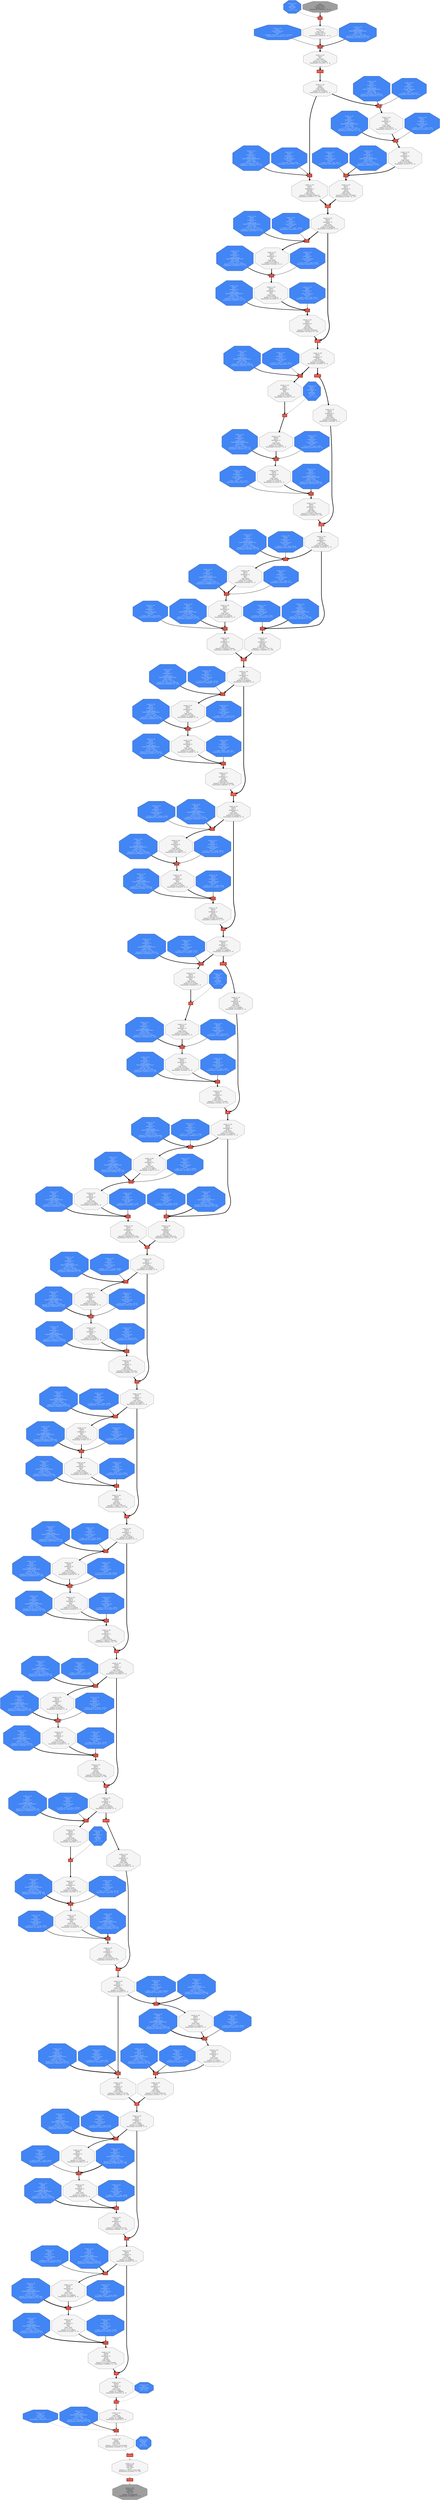 digraph Computegraph {
	 nslimit=125;
	 "resnet_v1_50/logits/Conv2D_bias" [label="resnet_v1_50/\nlogits/\nConv2D_bias\nType: Int32\n[2] = {-194, -157}\nQuantization: 1.35027e-05 * (x - 0)", shape=octagon, style=filled, fillcolor="#4285F4", fontcolor = "#FFFFFFDD"];
	 "resnet_v1_50/logits/weights_quant/FakeQuantWithMinMaxVars" [label="resnet_v1_50/\nlogits/\nweights_quant/\nFakeQuantWithMinMaxVars\nType: Uint8\n[2×1×1×2048]\n = {123, 191 … 133, 210}\nMinMax: [-0.07341868, 0.07236787]\nQuantization: 0.000573963 * (x - 129)", shape=octagon, style=filled, fillcolor="#4285F4", fontcolor = "#FFFFFFDD"];
	 "resnet_v1_50/block4/unit_3/bottleneck_v1/conv3/Conv2D_Fold_bias" [label="resnet_v1_50/\nblock4/\nunit_3/\nbottleneck_v1/\nconv3/\nConv2D_Fold_bias\nType: Int32\n[2048]\n = {-6485, -22606 … 25376, -21638}\nQuantization: 3.17887e-05 * (x - 0)", shape=octagon, style=filled, fillcolor="#4285F4", fontcolor = "#FFFFFFDD"];
	 "resnet_v1_50/block4/unit_3/bottleneck_v1/conv3/weights_quant/FakeQuantWithMinMaxVars" [label="resnet_v1_50/\nblock4/\nunit_3/\nbottleneck_v1/\nconv3/\nweights_quant/\nFakeQuantWithMinMaxVars\nType: Uint8\n[2048×1×1×512]\n = {114, 104 … 183, 44}\nMinMax: [-0.1789416, 0.1810983]\nQuantization: 0.00141748 * (x - 127)", shape=octagon, style=filled, fillcolor="#4285F4", fontcolor = "#FFFFFFDD"];
	 "resnet_v1_50/block4/unit_3/bottleneck_v1/conv2/Conv2D_Fold_bias" [label="resnet_v1_50/\nblock4/\nunit_3/\nbottleneck_v1/\nconv2/\nConv2D_Fold_bias\nType: Int32\n[512]\n = {-121983, 29563 … 51114, 4265}\nQuantization: 1.04006e-05 * (x - 0)", shape=octagon, style=filled, fillcolor="#4285F4", fontcolor = "#FFFFFFDD"];
	 "resnet_v1_50/block4/unit_3/bottleneck_v1/conv2/weights_quant/FakeQuantWithMinMaxVars" [label="resnet_v1_50/\nblock4/\nunit_3/\nbottleneck_v1/\nconv2/\nweights_quant/\nFakeQuantWithMinMaxVars\nType: Uint8\n[512×3×3×512]\n = {157, 58 … 235, 116}\nMinMax: [-0.06014879, 0.06017369]\nQuantization: 0.000473711 * (x - 128)", shape=octagon, style=filled, fillcolor="#4285F4", fontcolor = "#FFFFFFDD"];
	 "resnet_v1_50/block4/unit_3/bottleneck_v1/conv1/weights_quant/FakeQuantWithMinMaxVars" [label="resnet_v1_50/\nblock4/\nunit_3/\nbottleneck_v1/\nconv1/\nweights_quant/\nFakeQuantWithMinMaxVars\nType: Uint8\n[512×1×1×2048]\n = {118, 216 … 153, 221}\nMinMax: [-0.05687476, 0.05648876]\nQuantization: 0.000446313 * (x - 128)", shape=octagon, style=filled, fillcolor="#4285F4", fontcolor = "#FFFFFFDD"];
	 "resnet_v1_50/block4/unit_2/bottleneck_v1/conv3/Conv2D_Fold_bias" [label="resnet_v1_50/\nblock4/\nunit_2/\nbottleneck_v1/\nconv3/\nConv2D_Fold_bias\nType: Int32\n[2048]\n = {14865, -19318 … -5802, -2808}\nQuantization: 3.11689e-05 * (x - 0)", shape=octagon, style=filled, fillcolor="#4285F4", fontcolor = "#FFFFFFDD"];
	 "resnet_v1_50/block4/unit_2/bottleneck_v1/conv3/weights_quant/FakeQuantWithMinMaxVars" [label="resnet_v1_50/\nblock4/\nunit_2/\nbottleneck_v1/\nconv3/\nweights_quant/\nFakeQuantWithMinMaxVars\nType: Uint8\n[2048×1×1×512]\n = {147, 149 … 198, 232}\nMinMax: [-0.179099, 0.1790962]\nQuantization: 0.00141022 * (x - 128)", shape=octagon, style=filled, fillcolor="#4285F4", fontcolor = "#FFFFFFDD"];
	 "resnet_v1_50/block4/unit_2/bottleneck_v1/conv2/weights_quant/FakeQuantWithMinMaxVars" [label="resnet_v1_50/\nblock4/\nunit_2/\nbottleneck_v1/\nconv2/\nweights_quant/\nFakeQuantWithMinMaxVars\nType: Uint8\n[512×3×3×512]\n = {179, 193 … 28, 164}\nMinMax: [-0.06008555, 0.06017124]\nQuantization: 0.000473452 * (x - 128)", shape=octagon, style=filled, fillcolor="#4285F4", fontcolor = "#FFFFFFDD"];
	 "resnet_v1_50/block4/unit_2/bottleneck_v1/conv1/Conv2D_Fold_bias" [label="resnet_v1_50/\nblock4/\nunit_2/\nbottleneck_v1/\nconv1/\nConv2D_Fold_bias\nType: Int32\n[512]\n = {-39298, -90894 … -1309, 41365}\nQuantization: 1.22629e-05 * (x - 0)", shape=octagon, style=filled, fillcolor="#4285F4", fontcolor = "#FFFFFFDD"];
	 "resnet_v1_50/block4/unit_2/bottleneck_v1/conv1/weights_quant/FakeQuantWithMinMaxVars" [label="resnet_v1_50/\nblock4/\nunit_2/\nbottleneck_v1/\nconv1/\nweights_quant/\nFakeQuantWithMinMaxVars\nType: Uint8\n[512×1×1×2048]\n = {165, 100 … 190, 131}\nMinMax: [-0.06621135, 0.06619207]\nQuantization: 0.000521273 * (x - 128)", shape=octagon, style=filled, fillcolor="#4285F4", fontcolor = "#FFFFFFDD"];
	 "resnet_v1_50/block4/unit_1/bottleneck_v1/conv3/weights_quant/FakeQuantWithMinMaxVars" [label="resnet_v1_50/\nblock4/\nunit_1/\nbottleneck_v1/\nconv3/\nweights_quant/\nFakeQuantWithMinMaxVars\nType: Uint8\n[2048×1×1×512]\n = {56, 112 … 123, 78}\nMinMax: [-0.1787294, 0.1786602]\nQuantization: 0.00140705 * (x - 128)", shape=octagon, style=filled, fillcolor="#4285F4", fontcolor = "#FFFFFFDD"];
	 "resnet_v1_50/block4/unit_1/bottleneck_v1/conv2/Conv2D_Fold_bias" [label="resnet_v1_50/\nblock4/\nunit_1/\nbottleneck_v1/\nconv2/\nConv2D_Fold_bias\nType: Int32\n[512]\n = {15040, 26613 … -26700, 39539}\nQuantization: 1.01421e-05 * (x - 0)", shape=octagon, style=filled, fillcolor="#4285F4", fontcolor = "#FFFFFFDD"];
	 "resnet_v1_50/block4/unit_1/bottleneck_v1/conv2/weights_quant/FakeQuantWithMinMaxVars" [label="resnet_v1_50/\nblock4/\nunit_1/\nbottleneck_v1/\nconv2/\nweights_quant/\nFakeQuantWithMinMaxVars\nType: Uint8\n[512×3×3×512]\n = {149, 132 … 112, 132}\nMinMax: [-0.06077124, 0.06076076]\nQuantization: 0.000478472 * (x - 128)", shape=octagon, style=filled, fillcolor="#4285F4", fontcolor = "#FFFFFFDD"];
	 "resnet_v1_50/block4/unit_1/bottleneck_v1/conv1/weights_quant/FakeQuantWithMinMaxVars" [label="resnet_v1_50/\nblock4/\nunit_1/\nbottleneck_v1/\nconv1/\nweights_quant/\nFakeQuantWithMinMaxVars\nType: Uint8\n[512×1×1×1024]\n = {194, 112 … 130, 104}\nMinMax: [-0.05590848, 0.05580913]\nQuantization: 0.000439833 * (x - 128)", shape=octagon, style=filled, fillcolor="#4285F4", fontcolor = "#FFFFFFDD"];
	 "resnet_v1_50/block4/unit_1/bottleneck_v1/conv3/Conv2D_Fold_bias" [label="resnet_v1_50/\nblock4/\nunit_1/\nbottleneck_v1/\nconv3/\nConv2D_Fold_bias\nType: Int32\n[2048]\n = {6672, -22224 … 27773, 46391}\nQuantization: 3.05462e-05 * (x - 0)", shape=octagon, style=filled, fillcolor="#4285F4", fontcolor = "#FFFFFFDD"];
	 "resnet_v1_50/block4/unit_1/bottleneck_v1/shortcut/Conv2D_Fold_bias" [label="resnet_v1_50/\nblock4/\nunit_1/\nbottleneck_v1/\nshortcut/\nConv2D_Fold_bias\nType: Int32\n[2048]\n = {-54323, -46115 … -30540, 5866}\nQuantization: 1.06785e-05 * (x - 0)", shape=octagon, style=filled, fillcolor="#4285F4", fontcolor = "#FFFFFFDD"];
	 "resnet_v1_50/block4/unit_1/bottleneck_v1/shortcut/weights_quant/FakeQuantWithMinMaxVars" [label="resnet_v1_50/\nblock4/\nunit_1/\nbottleneck_v1/\nshortcut/\nweights_quant/\nFakeQuantWithMinMaxVars\nType: Uint8\n[2048×1×1×1024]\n = {163, 136 … 161, 132}\nMinMax: [-0.05740125, 0.05789227]\nQuantization: 0.000453912 * (x - 127)", shape=octagon, style=filled, fillcolor="#4285F4", fontcolor = "#FFFFFFDD"];
	 "resnet_v1_50/block3/unit_6/bottleneck_v1/conv3/weights_quant/FakeQuantWithMinMaxVars" [label="resnet_v1_50/\nblock3/\nunit_6/\nbottleneck_v1/\nconv3/\nweights_quant/\nFakeQuantWithMinMaxVars\nType: Uint8\n[1024×1×1×256]\n = {179, 95 … 80, 123}\nMinMax: [-0.2575988, 0.2610174]\nQuantization: 0.0020418 * (x - 127)", shape=octagon, style=filled, fillcolor="#4285F4", fontcolor = "#FFFFFFDD"];
	 "resnet_v1_50/block3/unit_6/bottleneck_v1/conv2/Conv2D_Fold_bias" [label="resnet_v1_50/\nblock3/\nunit_6/\nbottleneck_v1/\nconv2/\nConv2D_Fold_bias\nType: Int32\n[256]\n = {17822, -18773 … 8547, -58170}\nQuantization: 1.50401e-05 * (x - 0)", shape=octagon, style=filled, fillcolor="#4285F4", fontcolor = "#FFFFFFDD"];
	 "resnet_v1_50/block3/unit_6/bottleneck_v1/conv2/weights_quant/FakeQuantWithMinMaxVars" [label="resnet_v1_50/\nblock3/\nunit_6/\nbottleneck_v1/\nconv2/\nweights_quant/\nFakeQuantWithMinMaxVars\nType: Uint8\n[256×3×3×256]\n = {165, 108 … 31, 54}\nMinMax: [-0.08391281, 0.08387443]\nQuantization: 0.00066058 * (x - 128)", shape=octagon, style=filled, fillcolor="#4285F4", fontcolor = "#FFFFFFDD"];
	 "resnet_v1_50/block3/unit_6/bottleneck_v1/conv1/Conv2D_Fold_bias" [label="resnet_v1_50/\nblock3/\nunit_6/\nbottleneck_v1/\nconv1/\nConv2D_Fold_bias\nType: Int32\n[256]\n = {-12665, -18719 … 79721, 163260}\nQuantization: 1.09786e-05 * (x - 0)", shape=octagon, style=filled, fillcolor="#4285F4", fontcolor = "#FFFFFFDD"];
	 "resnet_v1_50/block3/unit_6/bottleneck_v1/conv1/weights_quant/FakeQuantWithMinMaxVars" [label="resnet_v1_50/\nblock3/\nunit_6/\nbottleneck_v1/\nconv1/\nweights_quant/\nFakeQuantWithMinMaxVars\nType: Uint8\n[256×1×1×1024]\n = {205, 127 … 66, 109}\nMinMax: [-0.05935686, 0.05917162]\nQuantization: 0.000466648 * (x - 128)", shape=octagon, style=filled, fillcolor="#4285F4", fontcolor = "#FFFFFFDD"];
	 "resnet_v1_50/block3/unit_5/bottleneck_v1/conv3/Conv2D_Fold_bias" [label="resnet_v1_50/\nblock3/\nunit_5/\nbottleneck_v1/\nconv3/\nConv2D_Fold_bias\nType: Int32\n[1024]\n = {-11568, -6501 … -6107, -19330}\nQuantization: 4.95138e-05 * (x - 0)", shape=octagon, style=filled, fillcolor="#4285F4", fontcolor = "#FFFFFFDD"];
	 "resnet_v1_50/block3/unit_5/bottleneck_v1/conv3/weights_quant/FakeQuantWithMinMaxVars" [label="resnet_v1_50/\nblock3/\nunit_5/\nbottleneck_v1/\nconv3/\nweights_quant/\nFakeQuantWithMinMaxVars\nType: Uint8\n[1024×1×1×256]\n = {120, 74 … 159, 93}\nMinMax: [-0.2551551, 0.259564]\nQuantization: 0.00202645 * (x - 127)", shape=octagon, style=filled, fillcolor="#4285F4", fontcolor = "#FFFFFFDD"];
	 "resnet_v1_50/block3/unit_5/bottleneck_v1/conv2/Conv2D_Fold_bias" [label="resnet_v1_50/\nblock3/\nunit_5/\nbottleneck_v1/\nconv2/\nConv2D_Fold_bias\nType: Int32\n[256]\n = {-69145, -61185 … 40742, -55710}\nQuantization: 1.5673e-05 * (x - 0)", shape=octagon, style=filled, fillcolor="#4285F4", fontcolor = "#FFFFFFDD"];
	 "resnet_v1_50/block3/unit_5/bottleneck_v1/conv2/weights_quant/FakeQuantWithMinMaxVars" [label="resnet_v1_50/\nblock3/\nunit_5/\nbottleneck_v1/\nconv2/\nweights_quant/\nFakeQuantWithMinMaxVars\nType: Uint8\n[256×3×3×256]\n = {182, 120 … 135, 193}\nMinMax: [-0.08419147, 0.08423326]\nQuantization: 0.000663089 * (x - 128)", shape=octagon, style=filled, fillcolor="#4285F4", fontcolor = "#FFFFFFDD"];
	 "resnet_v1_50/block3/unit_5/bottleneck_v1/conv1/Conv2D_Fold_bias" [label="resnet_v1_50/\nblock3/\nunit_5/\nbottleneck_v1/\nconv1/\nConv2D_Fold_bias\nType: Int32\n[256]\n = {28612, -56843 … -71911, 2824}\nQuantization: 1.1768e-05 * (x - 0)", shape=octagon, style=filled, fillcolor="#4285F4", fontcolor = "#FFFFFFDD"];
	 "resnet_v1_50/block3/unit_5/bottleneck_v1/conv1/weights_quant/FakeQuantWithMinMaxVars" [label="resnet_v1_50/\nblock3/\nunit_5/\nbottleneck_v1/\nconv1/\nweights_quant/\nFakeQuantWithMinMaxVars\nType: Uint8\n[256×1×1×1024]\n = {219, 145 … 134, 183}\nMinMax: [-0.06362239, 0.06343007]\nQuantization: 0.000500207 * (x - 128)", shape=octagon, style=filled, fillcolor="#4285F4", fontcolor = "#FFFFFFDD"];
	 "resnet_v1_50/block3/unit_4/bottleneck_v1/conv3/Conv2D_Fold_bias" [label="resnet_v1_50/\nblock3/\nunit_4/\nbottleneck_v1/\nconv3/\nConv2D_Fold_bias\nType: Int32\n[1024]\n = {1146, -11580 … 4133, 13464}\nQuantization: 5.24701e-05 * (x - 0)", shape=octagon, style=filled, fillcolor="#4285F4", fontcolor = "#FFFFFFDD"];
	 "resnet_v1_50/block3/unit_4/bottleneck_v1/conv2/Conv2D_Fold_bias" [label="resnet_v1_50/\nblock3/\nunit_4/\nbottleneck_v1/\nconv2/\nConv2D_Fold_bias\nType: Int32\n[256]\n = {-1770, -64878 … 53467, 84600}\nQuantization: 1.61097e-05 * (x - 0)", shape=octagon, style=filled, fillcolor="#4285F4", fontcolor = "#FFFFFFDD"];
	 "resnet_v1_50/block3/unit_4/bottleneck_v1/conv2/weights_quant/FakeQuantWithMinMaxVars" [label="resnet_v1_50/\nblock3/\nunit_4/\nbottleneck_v1/\nconv2/\nweights_quant/\nFakeQuantWithMinMaxVars\nType: Uint8\n[256×3×3×256]\n = {143, 224 … 154, 98}\nMinMax: [-0.08345199, 0.08306127]\nQuantization: 0.000655564 * (x - 128)", shape=octagon, style=filled, fillcolor="#4285F4", fontcolor = "#FFFFFFDD"];
	 "resnet_v1_50/block3/unit_4/bottleneck_v1/conv1/Conv2D_Fold_bias" [label="resnet_v1_50/\nblock3/\nunit_4/\nbottleneck_v1/\nconv1/\nConv2D_Fold_bias\nType: Int32\n[256]\n = {7642, -29508 … -95079, 74005}\nQuantization: 1.31139e-05 * (x - 0)", shape=octagon, style=filled, fillcolor="#4285F4", fontcolor = "#FFFFFFDD"];
	 "resnet_v1_50/block3/unit_4/bottleneck_v1/conv1/weights_quant/FakeQuantWithMinMaxVars" [label="resnet_v1_50/\nblock3/\nunit_4/\nbottleneck_v1/\nconv1/\nweights_quant/\nFakeQuantWithMinMaxVars\nType: Uint8\n[256×1×1×1024]\n = {216, 153 … 119, 135}\nMinMax: [-0.07078058, 0.07079516]\nQuantization: 0.000557385 * (x - 128)", shape=octagon, style=filled, fillcolor="#4285F4", fontcolor = "#FFFFFFDD"];
	 "resnet_v1_50/block3/unit_3/bottleneck_v1/conv3/Conv2D_Fold_bias" [label="resnet_v1_50/\nblock3/\nunit_3/\nbottleneck_v1/\nconv3/\nConv2D_Fold_bias\nType: Int32\n[1024]\n = {5558, 18439 … 1527, -4461}\nQuantization: 5.21936e-05 * (x - 0)", shape=octagon, style=filled, fillcolor="#4285F4", fontcolor = "#FFFFFFDD"];
	 "resnet_v1_50/block3/unit_3/bottleneck_v1/conv3/weights_quant/FakeQuantWithMinMaxVars" [label="resnet_v1_50/\nblock3/\nunit_3/\nbottleneck_v1/\nconv3/\nweights_quant/\nFakeQuantWithMinMaxVars\nType: Uint8\n[1024×1×1×256]\n = {178, 85 … 175, 61}\nMinMax: [-0.2541965, 0.2611603]\nQuantization: 0.00202896 * (x - 126)", shape=octagon, style=filled, fillcolor="#4285F4", fontcolor = "#FFFFFFDD"];
	 "resnet_v1_50/block3/unit_3/bottleneck_v1/conv2/Conv2D_Fold_bias" [label="resnet_v1_50/\nblock3/\nunit_3/\nbottleneck_v1/\nconv2/\nConv2D_Fold_bias\nType: Int32\n[256]\n = {-1311, 36668 … 7450, 23260}\nQuantization: 1.6362e-05 * (x - 0)", shape=octagon, style=filled, fillcolor="#4285F4", fontcolor = "#FFFFFFDD"];
	 "resnet_v1_50/block3/unit_3/bottleneck_v1/conv2/weights_quant/FakeQuantWithMinMaxVars" [label="resnet_v1_50/\nblock3/\nunit_3/\nbottleneck_v1/\nconv2/\nweights_quant/\nFakeQuantWithMinMaxVars\nType: Uint8\n[256×3×3×256]\n = {186, 151 … 81, 76}\nMinMax: [-0.08328626, 0.08341849]\nQuantization: 0.000656318 * (x - 128)", shape=octagon, style=filled, fillcolor="#4285F4", fontcolor = "#FFFFFFDD"];
	 "resnet_v1_50/block3/unit_3/bottleneck_v1/conv1/Conv2D_Fold_bias" [label="resnet_v1_50/\nblock3/\nunit_3/\nbottleneck_v1/\nconv1/\nConv2D_Fold_bias\nType: Int32\n[256]\n = {-22455, -64590 … -43001, -36395}\nQuantization: 1.50331e-05 * (x - 0)", shape=octagon, style=filled, fillcolor="#4285F4", fontcolor = "#FFFFFFDD"];
	 "resnet_v1_50/block3/unit_3/bottleneck_v1/conv1/weights_quant/FakeQuantWithMinMaxVars" [label="resnet_v1_50/\nblock3/\nunit_3/\nbottleneck_v1/\nconv1/\nweights_quant/\nFakeQuantWithMinMaxVars\nType: Uint8\n[256×1×1×1024]\n = {156, 125 … 155, 108}\nMinMax: [-0.0813348, 0.08096545]\nQuantization: 0.000638977 * (x - 128)", shape=octagon, style=filled, fillcolor="#4285F4", fontcolor = "#FFFFFFDD"];
	 "resnet_v1_50/block3/unit_2/bottleneck_v1/conv3/Conv2D_Fold_bias" [label="resnet_v1_50/\nblock3/\nunit_2/\nbottleneck_v1/\nconv3/\nConv2D_Fold_bias\nType: Int32\n[1024]\n = {-9147, 38 … -16918, 6722}\nQuantization: 5.07575e-05 * (x - 0)", shape=octagon, style=filled, fillcolor="#4285F4", fontcolor = "#FFFFFFDD"];
	 "resnet_v1_50/block3/unit_2/bottleneck_v1/conv3/weights_quant/FakeQuantWithMinMaxVars" [label="resnet_v1_50/\nblock3/\nunit_2/\nbottleneck_v1/\nconv3/\nweights_quant/\nFakeQuantWithMinMaxVars\nType: Uint8\n[1024×1×1×256]\n = {171, 133 … 110, 161}\nMinMax: [-0.2594447, 0.2578082]\nQuantization: 0.00203643 * (x - 128)", shape=octagon, style=filled, fillcolor="#4285F4", fontcolor = "#FFFFFFDD"];
	 "resnet_v1_50/block3/unit_2/bottleneck_v1/conv2/Conv2D_Fold_bias" [label="resnet_v1_50/\nblock3/\nunit_2/\nbottleneck_v1/\nconv2/\nConv2D_Fold_bias\nType: Int32\n[256]\n = {229, -40306 … 11253, -18732}\nQuantization: 1.63412e-05 * (x - 0)", shape=octagon, style=filled, fillcolor="#4285F4", fontcolor = "#FFFFFFDD"];
	 "resnet_v1_50/block3/unit_2/bottleneck_v1/conv2/weights_quant/FakeQuantWithMinMaxVars" [label="resnet_v1_50/\nblock3/\nunit_2/\nbottleneck_v1/\nconv2/\nweights_quant/\nFakeQuantWithMinMaxVars\nType: Uint8\n[256×3×3×256]\n = {101, 181 … 138, 144}\nMinMax: [-0.08290352, 0.08318448]\nQuantization: 0.00065389 * (x - 128)", shape=octagon, style=filled, fillcolor="#4285F4", fontcolor = "#FFFFFFDD"];
	 "resnet_v1_50/block3/unit_2/bottleneck_v1/conv1/Conv2D_Fold_bias" [label="resnet_v1_50/\nblock3/\nunit_2/\nbottleneck_v1/\nconv1/\nConv2D_Fold_bias\nType: Int32\n[256]\n = {18865, -75017 … -31082, -30499}\nQuantization: 1.74798e-05 * (x - 0)", shape=octagon, style=filled, fillcolor="#4285F4", fontcolor = "#FFFFFFDD"];
	 "resnet_v1_50/block3/unit_2/bottleneck_v1/conv1/weights_quant/FakeQuantWithMinMaxVars" [label="resnet_v1_50/\nblock3/\nunit_2/\nbottleneck_v1/\nconv1/\nweights_quant/\nFakeQuantWithMinMaxVars\nType: Uint8\n[256×1×1×1024]\n = {161, 133 … 44, 140}\nMinMax: [-0.09386719, 0.0948508]\nQuantization: 0.000742984 * (x - 127)", shape=octagon, style=filled, fillcolor="#4285F4", fontcolor = "#FFFFFFDD"];
	 "resnet_v1_50/block3/unit_1/bottleneck_v1/conv3/weights_quant/FakeQuantWithMinMaxVars" [label="resnet_v1_50/\nblock3/\nunit_1/\nbottleneck_v1/\nconv3/\nweights_quant/\nFakeQuantWithMinMaxVars\nType: Uint8\n[1024×1×1×256]\n = {155, 53 … 185, 133}\nMinMax: [-0.2617698, 0.261079]\nQuantization: 0.00205846 * (x - 128)", shape=octagon, style=filled, fillcolor="#4285F4", fontcolor = "#FFFFFFDD"];
	 "resnet_v1_50/block3/unit_1/bottleneck_v1/conv2/Conv2D_Fold_bias" [label="resnet_v1_50/\nblock3/\nunit_1/\nbottleneck_v1/\nconv2/\nConv2D_Fold_bias\nType: Int32\n[256]\n = {6621, 24175 … -49575, 60089}\nQuantization: 1.62466e-05 * (x - 0)", shape=octagon, style=filled, fillcolor="#4285F4", fontcolor = "#FFFFFFDD"];
	 "resnet_v1_50/block3/unit_1/bottleneck_v1/conv2/weights_quant/FakeQuantWithMinMaxVars" [label="resnet_v1_50/\nblock3/\nunit_1/\nbottleneck_v1/\nconv2/\nweights_quant/\nFakeQuantWithMinMaxVars\nType: Uint8\n[256×3×3×256]\n = {190, 113 … 175, 98}\nMinMax: [-0.08472469, 0.08525725]\nQuantization: 0.00066922 * (x - 128)", shape=octagon, style=filled, fillcolor="#4285F4", fontcolor = "#FFFFFFDD"];
	 "resnet_v1_50/block3/unit_1/bottleneck_v1/conv1/Conv2D_Fold_bias" [label="resnet_v1_50/\nblock3/\nunit_1/\nbottleneck_v1/\nconv1/\nConv2D_Fold_bias\nType: Int32\n[256]\n = {13227, 23727 … -76111, -37355}\nQuantization: 1.78289e-05 * (x - 0)", shape=octagon, style=filled, fillcolor="#4285F4", fontcolor = "#FFFFFFDD"];
	 "resnet_v1_50/block3/unit_1/bottleneck_v1/conv1/weights_quant/FakeQuantWithMinMaxVars" [label="resnet_v1_50/\nblock3/\nunit_1/\nbottleneck_v1/\nconv1/\nweights_quant/\nFakeQuantWithMinMaxVars\nType: Uint8\n[256×1×1×512]\n = {174, 91 … 81, 37}\nMinMax: [-0.09613159, 0.09633896]\nQuantization: 0.000757758 * (x - 128)", shape=octagon, style=filled, fillcolor="#4285F4", fontcolor = "#FFFFFFDD"];
	 "resnet_v1_50/block3/unit_1/bottleneck_v1/shortcut/Conv2D_Fold_bias" [label="resnet_v1_50/\nblock3/\nunit_1/\nbottleneck_v1/\nshortcut/\nConv2D_Fold_bias\nType: Int32\n[1024]\n = {-41501, -3993 … -22401, -62235}\nQuantization: 1.80995e-05 * (x - 0)", shape=octagon, style=filled, fillcolor="#4285F4", fontcolor = "#FFFFFFDD"];
	 "resnet_v1_50/block3/unit_1/bottleneck_v1/shortcut/weights_quant/FakeQuantWithMinMaxVars" [label="resnet_v1_50/\nblock3/\nunit_1/\nbottleneck_v1/\nshortcut/\nweights_quant/\nFakeQuantWithMinMaxVars\nType: Uint8\n[1024×1×1×512]\n = {166, 122 … 148, 37}\nMinMax: [-0.09736714, 0.09802514]\nQuantization: 0.000769261 * (x - 128)", shape=octagon, style=filled, fillcolor="#4285F4", fontcolor = "#FFFFFFDD"];
	 "resnet_v1_50/block2/unit_4/bottleneck_v1/conv3/Conv2D_Fold_bias" [label="resnet_v1_50/\nblock2/\nunit_4/\nbottleneck_v1/\nconv3/\nConv2D_Fold_bias\nType: Int32\n[512]\n = {2701, -5223 … 6541, 11622}\nQuantization: 7.44449e-05 * (x - 0)", shape=octagon, style=filled, fillcolor="#4285F4", fontcolor = "#FFFFFFDD"];
	 "resnet_v1_50/block2/unit_4/bottleneck_v1/conv3/weights_quant/FakeQuantWithMinMaxVars" [label="resnet_v1_50/\nblock2/\nunit_4/\nbottleneck_v1/\nconv3/\nweights_quant/\nFakeQuantWithMinMaxVars\nType: Uint8\n[512×1×1×128]\n = {191, 198 … 86, 122}\nMinMax: [-0.3673691, 0.3775469]\nQuantization: 0.00293274 * (x - 126)", shape=octagon, style=filled, fillcolor="#4285F4", fontcolor = "#FFFFFFDD"];
	 "resnet_v1_50/block2/unit_4/bottleneck_v1/conv2/Conv2D_Fold_bias" [label="resnet_v1_50/\nblock2/\nunit_4/\nbottleneck_v1/\nconv2/\nConv2D_Fold_bias\nType: Int32\n[128]\n = {17736, -3880 … 5343, 8777}\nQuantization: 2.51354e-05 * (x - 0)", shape=octagon, style=filled, fillcolor="#4285F4", fontcolor = "#FFFFFFDD"];
	 "resnet_v1_50/block2/unit_4/bottleneck_v1/conv2/weights_quant/FakeQuantWithMinMaxVars" [label="resnet_v1_50/\nblock2/\nunit_4/\nbottleneck_v1/\nconv2/\nweights_quant/\nFakeQuantWithMinMaxVars\nType: Uint8\n[128×3×3×128]\n = {105, 106 … 69, 112}\nMinMax: [-0.1201624, 0.1198893]\nQuantization: 0.000945085 * (x - 128)", shape=octagon, style=filled, fillcolor="#4285F4", fontcolor = "#FFFFFFDD"];
	 "resnet_v1_50/block2/unit_4/bottleneck_v1/conv1/Conv2D_Fold_bias" [label="resnet_v1_50/\nblock2/\nunit_4/\nbottleneck_v1/\nconv1/\nConv2D_Fold_bias\nType: Int32\n[128]\n = {15991, 26924 … 43468, -37672}\nQuantization: 1.95726e-05 * (x - 0)", shape=octagon, style=filled, fillcolor="#4285F4", fontcolor = "#FFFFFFDD"];
	 "resnet_v1_50/block2/unit_4/bottleneck_v1/conv1/weights_quant/FakeQuantWithMinMaxVars" [label="resnet_v1_50/\nblock2/\nunit_4/\nbottleneck_v1/\nconv1/\nweights_quant/\nFakeQuantWithMinMaxVars\nType: Uint8\n[128×1×1×512]\n = {87, 88 … 70, 171}\nMinMax: [-0.1065038, 0.1047837]\nQuantization: 0.000831841 * (x - 129)", shape=octagon, style=filled, fillcolor="#4285F4", fontcolor = "#FFFFFFDD"];
	 "resnet_v1_50/block2/unit_3/bottleneck_v1/conv3/Conv2D_Fold_bias" [label="resnet_v1_50/\nblock2/\nunit_3/\nbottleneck_v1/\nconv3/\nConv2D_Fold_bias\nType: Int32\n[512]\n = {8226, 12616 … -7080, -4100}\nQuantization: 8.17149e-05 * (x - 0)", shape=octagon, style=filled, fillcolor="#4285F4", fontcolor = "#FFFFFFDD"];
	 "resnet_v1_50/block2/unit_3/bottleneck_v1/conv3/weights_quant/FakeQuantWithMinMaxVars" [label="resnet_v1_50/\nblock2/\nunit_3/\nbottleneck_v1/\nconv3/\nweights_quant/\nFakeQuantWithMinMaxVars\nType: Uint8\n[512×1×1×128]\n = {66, 145 … 196, 112}\nMinMax: [-0.3678251, 0.3659045]\nQuantization: 0.0028887 * (x - 128)", shape=octagon, style=filled, fillcolor="#4285F4", fontcolor = "#FFFFFFDD"];
	 "resnet_v1_50/block2/unit_3/bottleneck_v1/conv2/Conv2D_Fold_bias" [label="resnet_v1_50/\nblock2/\nunit_3/\nbottleneck_v1/\nconv2/\nConv2D_Fold_bias\nType: Int32\n[128]\n = {37533, 16670 … -4786, -20807}\nQuantization: 2.58578e-05 * (x - 0)", shape=octagon, style=filled, fillcolor="#4285F4", fontcolor = "#FFFFFFDD"];
	 "resnet_v1_50/block2/unit_3/bottleneck_v1/conv2/weights_quant/FakeQuantWithMinMaxVars" [label="resnet_v1_50/\nblock2/\nunit_3/\nbottleneck_v1/\nconv2/\nweights_quant/\nFakeQuantWithMinMaxVars\nType: Uint8\n[128×3×3×128]\n = {71, 84 … 165, 125}\nMinMax: [-0.1191608, 0.1192669]\nQuantization: 0.000938692 * (x - 128)", shape=octagon, style=filled, fillcolor="#4285F4", fontcolor = "#FFFFFFDD"];
	 "resnet_v1_50/block2/unit_3/bottleneck_v1/conv1/weights_quant/FakeQuantWithMinMaxVars" [label="resnet_v1_50/\nblock2/\nunit_3/\nbottleneck_v1/\nconv1/\nweights_quant/\nFakeQuantWithMinMaxVars\nType: Uint8\n[128×1×1×512]\n = {142, 139 … 150, 157}\nMinMax: [-0.1191795, 0.1178197]\nQuantization: 0.000933067 * (x - 129)", shape=octagon, style=filled, fillcolor="#4285F4", fontcolor = "#FFFFFFDD"];
	 "resnet_v1_50/block2/unit_2/bottleneck_v1/conv3/Conv2D_Fold_bias" [label="resnet_v1_50/\nblock2/\nunit_2/\nbottleneck_v1/\nconv3/\nConv2D_Fold_bias\nType: Int32\n[512]\n = {-7682, 10950 … 302, -806}\nQuantization: 8.39792e-05 * (x - 0)", shape=octagon, style=filled, fillcolor="#4285F4", fontcolor = "#FFFFFFDD"];
	 "resnet_v1_50/block2/unit_2/bottleneck_v1/conv3/weights_quant/FakeQuantWithMinMaxVars" [label="resnet_v1_50/\nblock2/\nunit_2/\nbottleneck_v1/\nconv3/\nweights_quant/\nFakeQuantWithMinMaxVars\nType: Uint8\n[512×1×1×128]\n = {62, 85 … 120, 64}\nMinMax: [-0.3615009, 0.3782014]\nQuantization: 0.00291221 * (x - 125)", shape=octagon, style=filled, fillcolor="#4285F4", fontcolor = "#FFFFFFDD"];
	 "resnet_v1_50/block2/unit_2/bottleneck_v1/conv2/Conv2D_Fold_bias" [label="resnet_v1_50/\nblock2/\nunit_2/\nbottleneck_v1/\nconv2/\nConv2D_Fold_bias\nType: Int32\n[128]\n = {14490, 1344 … -2748, 12723}\nQuantization: 2.72225e-05 * (x - 0)", shape=octagon, style=filled, fillcolor="#4285F4", fontcolor = "#FFFFFFDD"];
	 "resnet_v1_50/block2/unit_2/bottleneck_v1/conv2/weights_quant/FakeQuantWithMinMaxVars" [label="resnet_v1_50/\nblock2/\nunit_2/\nbottleneck_v1/\nconv2/\nweights_quant/\nFakeQuantWithMinMaxVars\nType: Uint8\n[128×3×3×128]\n = {141, 116 … 100, 75}\nMinMax: [-0.120648, 0.1207003]\nQuantization: 0.00095019 * (x - 128)", shape=octagon, style=filled, fillcolor="#4285F4", fontcolor = "#FFFFFFDD"];
	 "resnet_v1_50/block2/unit_2/bottleneck_v1/conv1/Conv2D_Fold_bias" [label="resnet_v1_50/\nblock2/\nunit_2/\nbottleneck_v1/\nconv1/\nConv2D_Fold_bias\nType: Int32\n[128]\n = {-21378, -6849 … 13308, -19155}\nQuantization: 2.58499e-05 * (x - 0)", shape=octagon, style=filled, fillcolor="#4285F4", fontcolor = "#FFFFFFDD"];
	 "resnet_v1_50/block2/unit_2/bottleneck_v1/conv1/weights_quant/FakeQuantWithMinMaxVars" [label="resnet_v1_50/\nblock2/\nunit_2/\nbottleneck_v1/\nconv1/\nweights_quant/\nFakeQuantWithMinMaxVars\nType: Uint8\n[128×1×1×512]\n = {93, 195 … 173, 36}\nMinMax: [-0.1401316, 0.1389148]\nQuantization: 0.00109861 * (x - 129)", shape=octagon, style=filled, fillcolor="#4285F4", fontcolor = "#FFFFFFDD"];
	 "resnet_v1_50/block2/unit_1/bottleneck_v1/conv3/Conv2D_Fold_bias" [label="resnet_v1_50/\nblock2/\nunit_1/\nbottleneck_v1/\nconv3/\nConv2D_Fold_bias\nType: Int32\n[512]\n = {3095, -8906 … 7280, 6340}\nQuantization: 8.27284e-05 * (x - 0)", shape=octagon, style=filled, fillcolor="#4285F4", fontcolor = "#FFFFFFDD"];
	 "resnet_v1_50/block2/unit_1/bottleneck_v1/conv3/weights_quant/FakeQuantWithMinMaxVars" [label="resnet_v1_50/\nblock2/\nunit_1/\nbottleneck_v1/\nconv3/\nweights_quant/\nFakeQuantWithMinMaxVars\nType: Uint8\n[512×1×1×128]\n = {176, 213 … 164, 124}\nMinMax: [-0.3718264, 0.3731855]\nQuantization: 0.00293312 * (x - 128)", shape=octagon, style=filled, fillcolor="#4285F4", fontcolor = "#FFFFFFDD"];
	 "resnet_v1_50/block2/unit_1/bottleneck_v1/conv2/Conv2D_Fold_bias" [label="resnet_v1_50/\nblock2/\nunit_1/\nbottleneck_v1/\nconv2/\nConv2D_Fold_bias\nType: Int32\n[128]\n = {3236, 17124 … 9084, 273}\nQuantization: 2.83267e-05 * (x - 0)", shape=octagon, style=filled, fillcolor="#4285F4", fontcolor = "#FFFFFFDD"];
	 "resnet_v1_50/block2/unit_1/bottleneck_v1/conv2/weights_quant/FakeQuantWithMinMaxVars" [label="resnet_v1_50/\nblock2/\nunit_1/\nbottleneck_v1/\nconv2/\nweights_quant/\nFakeQuantWithMinMaxVars\nType: Uint8\n[128×3×3×128]\n = {122, 39 … 151, 152}\nMinMax: [-0.1250866, 0.125572]\nQuantization: 0.000986845 * (x - 128)", shape=octagon, style=filled, fillcolor="#4285F4", fontcolor = "#FFFFFFDD"];
	 "resnet_v1_50/block2/unit_1/bottleneck_v1/conv1/Conv2D_Fold_bias" [label="resnet_v1_50/\nblock2/\nunit_1/\nbottleneck_v1/\nconv1/\nConv2D_Fold_bias\nType: Int32\n[128]\n = {29859, -1414 … 6638, 16054}\nQuantization: 2.97972e-05 * (x - 0)", shape=octagon, style=filled, fillcolor="#4285F4", fontcolor = "#FFFFFFDD"];
	 "resnet_v1_50/block2/unit_1/bottleneck_v1/conv1/weights_quant/FakeQuantWithMinMaxVars" [label="resnet_v1_50/\nblock2/\nunit_1/\nbottleneck_v1/\nconv1/\nweights_quant/\nFakeQuantWithMinMaxVars\nType: Uint8\n[128×1×1×256]\n = {145, 160 … 99, 168}\nMinMax: [-0.1616129, 0.1600449]\nQuantization: 0.00126637 * (x - 129)", shape=octagon, style=filled, fillcolor="#4285F4", fontcolor = "#FFFFFFDD"];
	 "resnet_v1_50/block2/unit_1/bottleneck_v1/shortcut/Conv2D_Fold_bias" [label="resnet_v1_50/\nblock2/\nunit_1/\nbottleneck_v1/\nshortcut/\nConv2D_Fold_bias\nType: Int32\n[512]\n = {-18581, 30167 … -39372, 3584}\nQuantization: 3.07805e-05 * (x - 0)", shape=octagon, style=filled, fillcolor="#4285F4", fontcolor = "#FFFFFFDD"];
	 "resnet_v1_50/block2/unit_1/bottleneck_v1/shortcut/weights_quant/FakeQuantWithMinMaxVars" [label="resnet_v1_50/\nblock2/\nunit_1/\nbottleneck_v1/\nshortcut/\nweights_quant/\nFakeQuantWithMinMaxVars\nType: Uint8\n[512×1×1×256]\n = {45, 141 … 162, 189}\nMinMax: [-0.1684361, 0.1638366]\nQuantization: 0.00130816 * (x - 130)", shape=octagon, style=filled, fillcolor="#4285F4", fontcolor = "#FFFFFFDD"];
	 "resnet_v1_50/block1/unit_3/bottleneck_v1/conv3/weights_quant/FakeQuantWithMinMaxVars" [label="resnet_v1_50/\nblock1/\nunit_3/\nbottleneck_v1/\nconv3/\nweights_quant/\nFakeQuantWithMinMaxVars\nType: Uint8\n[256×1×1×64]\n = {143, 68 … 227, 86}\nMinMax: [-0.5467816, 0.5269678]\nQuantization: 0.00422736 * (x - 130)", shape=octagon, style=filled, fillcolor="#4285F4", fontcolor = "#FFFFFFDD"];
	 "resnet_v1_50/block1/unit_3/bottleneck_v1/conv2/Conv2D_Fold_bias" [label="resnet_v1_50/\nblock1/\nunit_3/\nbottleneck_v1/\nconv2/\nConv2D_Fold_bias\nType: Int32\n[64]\n = {539, 2663 … 4427, -5385}\nQuantization: 4.49072e-05 * (x - 0)", shape=octagon, style=filled, fillcolor="#4285F4", fontcolor = "#FFFFFFDD"];
	 "resnet_v1_50/block1/unit_3/bottleneck_v1/conv2/weights_quant/FakeQuantWithMinMaxVars" [label="resnet_v1_50/\nblock1/\nunit_3/\nbottleneck_v1/\nconv2/\nweights_quant/\nFakeQuantWithMinMaxVars\nType: Uint8\n[64×3×3×64]\n = {18, 13 … 139, 95}\nMinMax: [-0.1809717, 0.1857275]\nQuantization: 0.0014437 * (x - 126)", shape=octagon, style=filled, fillcolor="#4285F4", fontcolor = "#FFFFFFDD"];
	 "resnet_v1_50/block1/unit_3/bottleneck_v1/conv1/Conv2D_Fold_bias" [label="resnet_v1_50/\nblock1/\nunit_3/\nbottleneck_v1/\nconv1/\nConv2D_Fold_bias\nType: Int32\n[64]\n = {-4370, -15830 … 11053, 16671}\nQuantization: 3.46226e-05 * (x - 0)", shape=octagon, style=filled, fillcolor="#4285F4", fontcolor = "#FFFFFFDD"];
	 "resnet_v1_50/block1/unit_3/bottleneck_v1/conv1/weights_quant/FakeQuantWithMinMaxVars" [label="resnet_v1_50/\nblock1/\nunit_3/\nbottleneck_v1/\nconv1/\nweights_quant/\nFakeQuantWithMinMaxVars\nType: Uint8\n[64×1×1×256]\n = {163, 188 … 34, 121}\nMinMax: [-0.1897986, 0.183949]\nQuantization: 0.00147145 * (x - 130)", shape=octagon, style=filled, fillcolor="#4285F4", fontcolor = "#FFFFFFDD"];
	 "resnet_v1_50/block1/unit_2/bottleneck_v1/conv3/Conv2D_Fold_bias" [label="resnet_v1_50/\nblock1/\nunit_2/\nbottleneck_v1/\nconv3/\nConv2D_Fold_bias\nType: Int32\n[256]\n = {3566, -2189 … 5632, -2357}\nQuantization: 0.000138473 * (x - 0)", shape=octagon, style=filled, fillcolor="#4285F4", fontcolor = "#FFFFFFDD"];
	 "resnet_v1_50/block1/unit_2/bottleneck_v1/conv3/weights_quant/FakeQuantWithMinMaxVars" [label="resnet_v1_50/\nblock1/\nunit_2/\nbottleneck_v1/\nconv3/\nweights_quant/\nFakeQuantWithMinMaxVars\nType: Uint8\n[256×1×1×64]\n = {140, 164 … 133, 159}\nMinMax: [-0.5610438, 0.57147]\nQuantization: 0.00445872 * (x - 127)", shape=octagon, style=filled, fillcolor="#4285F4", fontcolor = "#FFFFFFDD"];
	 "resnet_v1_50/block1/unit_2/bottleneck_v1/conv2/Conv2D_Fold_bias" [label="resnet_v1_50/\nblock1/\nunit_2/\nbottleneck_v1/\nconv2/\nConv2D_Fold_bias\nType: Int32\n[64]\n = {-4174, -6031 … 2149, -16282}\nQuantization: 4.69619e-05 * (x - 0)", shape=octagon, style=filled, fillcolor="#4285F4", fontcolor = "#FFFFFFDD"];
	 "resnet_v1_50/block1/unit_2/bottleneck_v1/conv2/weights_quant/FakeQuantWithMinMaxVars" [label="resnet_v1_50/\nblock1/\nunit_2/\nbottleneck_v1/\nconv2/\nweights_quant/\nFakeQuantWithMinMaxVars\nType: Uint8\n[64×3×3×64]\n = {45, 167 … 227, 124}\nMinMax: [-0.1828306, 0.1836962]\nQuantization: 0.00144302 * (x - 128)", shape=octagon, style=filled, fillcolor="#4285F4", fontcolor = "#FFFFFFDD"];
	 "resnet_v1_50/block1/unit_2/bottleneck_v1/conv1/Conv2D_Fold_bias" [label="resnet_v1_50/\nblock1/\nunit_2/\nbottleneck_v1/\nconv1/\nConv2D_Fold_bias\nType: Int32\n[64]\n = {-13498, 25671 … -2545, -14019}\nQuantization: 4.02104e-05 * (x - 0)", shape=octagon, style=filled, fillcolor="#4285F4", fontcolor = "#FFFFFFDD"];
	 "resnet_v1_50/block1/unit_2/bottleneck_v1/conv1/weights_quant/FakeQuantWithMinMaxVars" [label="resnet_v1_50/\nblock1/\nunit_2/\nbottleneck_v1/\nconv1/\nweights_quant/\nFakeQuantWithMinMaxVars\nType: Uint8\n[64×1×1×256]\n = {130, 112 … 87, 122}\nMinMax: [-0.2166289, 0.217438]\nQuantization: 0.00170892 * (x - 128)", shape=octagon, style=filled, fillcolor="#4285F4", fontcolor = "#FFFFFFDD"];
	 "resnet_v1_50/block1/unit_1/bottleneck_v1/conv3/Conv2D_Fold_bias" [label="resnet_v1_50/\nblock1/\nunit_1/\nbottleneck_v1/\nconv3/\nConv2D_Fold_bias\nType: Int32\n[256]\n = {-385, -6554 … -679, -5555}\nQuantization: 0.000152884 * (x - 0)", shape=octagon, style=filled, fillcolor="#4285F4", fontcolor = "#FFFFFFDD"];
	 "resnet_v1_50/block1/unit_1/bottleneck_v1/conv3/weights_quant/FakeQuantWithMinMaxVars" [label="resnet_v1_50/\nblock1/\nunit_1/\nbottleneck_v1/\nconv3/\nweights_quant/\nFakeQuantWithMinMaxVars\nType: Uint8\n[256×1×1×64]\n = {73, 152 … 81, 130}\nMinMax: [-0.570429, 0.6237648]\nQuantization: 0.00470155 * (x - 122)", shape=octagon, style=filled, fillcolor="#4285F4", fontcolor = "#FFFFFFDD"];
	 "resnet_v1_50/block1/unit_1/bottleneck_v1/conv2/Conv2D_Fold_bias" [label="resnet_v1_50/\nblock1/\nunit_1/\nbottleneck_v1/\nconv2/\nConv2D_Fold_bias\nType: Int32\n[64]\n = {1063, -10919 … -1419, -3410}\nQuantization: 5.37526e-05 * (x - 0)", shape=octagon, style=filled, fillcolor="#4285F4", fontcolor = "#FFFFFFDD"];
	 "resnet_v1_50/block1/unit_1/bottleneck_v1/conv2/weights_quant/FakeQuantWithMinMaxVars" [label="resnet_v1_50/\nblock1/\nunit_1/\nbottleneck_v1/\nconv2/\nweights_quant/\nFakeQuantWithMinMaxVars\nType: Uint8\n[64×3×3×64]\n = {122, 147 … 167, 142}\nMinMax: [-0.2089062, 0.2017733]\nQuantization: 0.00161685 * (x - 130)", shape=octagon, style=filled, fillcolor="#4285F4", fontcolor = "#FFFFFFDD"];
	 "resnet_v1_50/block1/unit_1/bottleneck_v1/conv1/Conv2D_Fold_bias" [label="resnet_v1_50/\nblock1/\nunit_1/\nbottleneck_v1/\nconv1/\nConv2D_Fold_bias\nType: Int32\n[64]\n = {2388, 339 … 1302, 6037}\nQuantization: 0.00017257 * (x - 0)", shape=octagon, style=filled, fillcolor="#4285F4", fontcolor = "#FFFFFFDD"];
	 "resnet_v1_50/block1/unit_1/bottleneck_v1/conv1/weights_quant/FakeQuantWithMinMaxVars" [label="resnet_v1_50/\nblock1/\nunit_1/\nbottleneck_v1/\nconv1/\nweights_quant/\nFakeQuantWithMinMaxVars\nType: Uint8\n[64×1×1×64]\n = {110, 166 … 105, 57}\nMinMax: [-0.6578622, 0.7476623]\nQuantization: 0.00553356 * (x - 120)", shape=octagon, style=filled, fillcolor="#4285F4", fontcolor = "#FFFFFFDD"];
	 "resnet_v1_50/block1/unit_1/bottleneck_v1/shortcut/Conv2D_Fold_bias" [label="resnet_v1_50/\nblock1/\nunit_1/\nbottleneck_v1/\nshortcut/\nConv2D_Fold_bias\nType: Int32\n[256]\n = {36, -546 … -6942, 2268}\nQuantization: 0.000170851 * (x - 0)", shape=octagon, style=filled, fillcolor="#4285F4", fontcolor = "#FFFFFFDD"];
	 "resnet_v1_50/block1/unit_1/bottleneck_v1/shortcut/weights_quant/FakeQuantWithMinMaxVars" [label="resnet_v1_50/\nblock1/\nunit_1/\nbottleneck_v1/\nshortcut/\nweights_quant/\nFakeQuantWithMinMaxVars\nType: Uint8\n[256×1×1×64]\n = {162, 62 … 96, 110}\nMinMax: [-0.678205, 0.7133117]\nQuantization: 0.00547841 * (x - 125)", shape=octagon, style=filled, fillcolor="#4285F4", fontcolor = "#FFFFFFDD"];
	 "resnet_v1_50/conv1/Conv2D_Fold_bias" [label="resnet_v1_50/\nconv1/\nConv2D_Fold_bias\nType: Int32\n[64]\n = {2068840, -2291617 … -170107, -2122685}\nQuantization: 1.89705e-07 * (x - 0)", shape=octagon, style=filled, fillcolor="#4285F4", fontcolor = "#FFFFFFDD"];
	 "resnet_v1_50/logits/BiasAdd" [label="resnet_v1_50/\nlogits/\nBiasAdd\nType: Uint8\n[1×1×1×2]\nMinMax: [-4.190751, 0.03312846]\nQuantization: 0.0165642 * (x - 253)", shape=octagon, style=filled, fillcolor="#F5F5F5", fontcolor = "#000000DD"];
	 "resnet_v1_50/block4/unit_3/bottleneck_v1/Relu6" [label="resnet_v1_50/\nblock4/\nunit_3/\nbottleneck_v1/\nRelu6\nType: Uint8\n[1×7×7×2048]\nMinMax: [0, 5.998968]\nQuantization: 0.0235254 * (x - 0)", shape=octagon, style=filled, fillcolor="#F5F5F5", fontcolor = "#000000DD"];
	 "resnet_v1_50/block4/unit_3/bottleneck_v1/conv3/add_fold" [label="resnet_v1_50/\nblock4/\nunit_3/\nbottleneck_v1/\nconv3/\nadd_fold\nType: Uint8\n[1×7×7×2048]\nMinMax: [-6.251536, 6.202696]\nQuantization: 0.0488401 * (x - 128)", shape=octagon, style=filled, fillcolor="#F5F5F5", fontcolor = "#000000DD"];
	 "resnet_v1_50/block4/unit_3/bottleneck_v1/conv1/Relu" [label="resnet_v1_50/\nblock4/\nunit_3/\nbottleneck_v1/\nconv1/\nRelu\nType: Uint8\n[1×7×7×512]\nMinMax: [0, 5.598669]\nQuantization: 0.0219556 * (x - 0)", shape=octagon, style=filled, fillcolor="#F5F5F5", fontcolor = "#000000DD"];
	 "resnet_v1_50/block4/unit_2/bottleneck_v1/conv3/add_fold" [label="resnet_v1_50/\nblock4/\nunit_2/\nbottleneck_v1/\nconv3/\nadd_fold\nType: Uint8\n[1×7×7×2048]\nMinMax: [-6.169434, 6.121235]\nQuantization: 0.0481987 * (x - 128)", shape=octagon, style=filled, fillcolor="#F5F5F5", fontcolor = "#000000DD"];
	 "resnet_v1_50/block3/unit_1/bottleneck_v1/conv3/add_fold" [label="resnet_v1_50/\nblock3/\nunit_1/\nbottleneck_v1/\nconv3/\nadd_fold\nType: Uint8\n[1×14×14×1024]\nMinMax: [-6.694358, 6.747069]\nQuantization: 0.0527115 * (x - 127)", shape=octagon, style=filled, fillcolor="#F5F5F5", fontcolor = "#000000DD"];
	 "resnet_v1_50/block4/unit_2/bottleneck_v1/Relu6" [label="resnet_v1_50/\nblock4/\nunit_2/\nbottleneck_v1/\nRelu6\nType: Uint8\n[1×7×7×2048]\nMinMax: [0, 5.999048]\nQuantization: 0.0235257 * (x - 0)", shape=octagon, style=filled, fillcolor="#F5F5F5", fontcolor = "#000000DD"];
	 "resnet_v1_50/block2/unit_4/bottleneck_v1/Relu6" [label="resnet_v1_50/\nblock2/\nunit_4/\nbottleneck_v1/\nRelu6\nType: Uint8\n[1×14×14×512]\nMinMax: [0, 5.999764]\nQuantization: 0.0235285 * (x - 0)", shape=octagon, style=filled, fillcolor="#F5F5F5", fontcolor = "#000000DD"];
	 "resnet_v1_50/block1/unit_3/bottleneck_v1/Pad" [label="resnet_v1_50/\nblock1/\nunit_3/\nbottleneck_v1/\nPad\nType: Uint8\n[1×58×58×64]\nMinMax: [0, 7.931947]\nQuantization: 0.0311057 * (x - 0)", shape=octagon, style=filled, fillcolor="#F5F5F5", fontcolor = "#000000DD"];
	 "resnet_v1_50/block3/unit_6/bottleneck_v1/Relu6" [label="resnet_v1_50/\nblock3/\nunit_6/\nbottleneck_v1/\nRelu6\nType: Uint8\n[1×7×7×1024]\nMinMax: [0, 5.999003]\nQuantization: 0.0235255 * (x - 0)", shape=octagon, style=filled, fillcolor="#F5F5F5", fontcolor = "#000000DD"];
	 "resnet_v1_50/block4/unit_1/bottleneck_v1/conv1/Relu" [label="resnet_v1_50/\nblock4/\nunit_1/\nbottleneck_v1/\nconv1/\nRelu\nType: Uint8\n[1×7×7×512]\nMinMax: [0, 5.405216]\nQuantization: 0.0211969 * (x - 0)", shape=octagon, style=filled, fillcolor="#F5F5F5", fontcolor = "#000000DD"];
	 "resnet_v1_50/block1/unit_3/bottleneck_v1/shortcut/MaxPool" [label="resnet_v1_50/\nblock1/\nunit_3/\nbottleneck_v1/\nshortcut/\nMaxPool\nType: Uint8\n[1×28×28×256]\nMinMax: [0, 6.000059]\nQuantization: 0.0235296 * (x - 0)", shape=octagon, style=filled, fillcolor="#F5F5F5", fontcolor = "#000000DD"];
	 "resnet_v1_50/block2/unit_4/bottleneck_v1/shortcut/MaxPool" [label="resnet_v1_50/\nblock2/\nunit_4/\nbottleneck_v1/\nshortcut/\nMaxPool\nType: Uint8\n[1×14×14×512]\nMinMax: [0, 5.999963]\nQuantization: 0.0235293 * (x - 0)", shape=octagon, style=filled, fillcolor="#F5F5F5", fontcolor = "#000000DD"];
	 "resnet_v1_50/Pad" [label="resnet_v1_50/\nPad\nType: Uint8\n[1×230×230×3]\nMinMax: [0, 1]\nQuantization: 0.00392157 * (x - 0)", shape=octagon, style=filled, fillcolor="#F5F5F5", fontcolor = "#000000DD"];
	 "resnet_v1_50/block3/unit_1/bottleneck_v1/Relu6" [label="resnet_v1_50/\nblock3/\nunit_1/\nbottleneck_v1/\nRelu6\nType: Uint8\n[1×14×14×1024]\nMinMax: [0, 5.999247]\nQuantization: 0.0235265 * (x - 0)", shape=octagon, style=filled, fillcolor="#F5F5F5", fontcolor = "#000000DD"];
	 "resnet_v1_50/block1/unit_2/bottleneck_v1/Relu6" [label="resnet_v1_50/\nblock1/\nunit_2/\nbottleneck_v1/\nRelu6\nType: Uint8\n[1×56×56×256]\nMinMax: [0, 6.000059]\nQuantization: 0.0235296 * (x - 0)", shape=octagon, style=filled, fillcolor="#F5F5F5", fontcolor = "#000000DD"];
	 "resnet_v1_50/block1/unit_1/bottleneck_v1/shortcut/add_fold" [label="resnet_v1_50/\nblock1/\nunit_1/\nbottleneck_v1/\nshortcut/\nadd_fold\nType: Uint8\n[1×56×56×256]\nMinMax: [-9.020886, 8.950411]\nQuantization: 0.0704757 * (x - 128)", shape=octagon, style=filled, fillcolor="#F5F5F5", fontcolor = "#000000DD"];
	 "resnet_v1_50/block2/unit_1/bottleneck_v1/conv3/add_fold" [label="resnet_v1_50/\nblock2/\nunit_1/\nbottleneck_v1/\nconv3/\nadd_fold\nType: Uint8\n[1×28×28×512]\nMinMax: [-8.393559, 8.19836]\nQuantization: 0.0650663 * (x - 129)", shape=octagon, style=filled, fillcolor="#F5F5F5", fontcolor = "#000000DD"];
	 "resnet_v1_50/block3/unit_5/bottleneck_v1/conv1/Relu" [label="resnet_v1_50/\nblock3/\nunit_5/\nbottleneck_v1/\nconv1/\nRelu\nType: Uint8\n[1×14×14×256]\nMinMax: [0, 6.027267]\nQuantization: 0.0236363 * (x - 0)", shape=octagon, style=filled, fillcolor="#F5F5F5", fontcolor = "#000000DD"];
	 "resnet_v1_50/block3/unit_6/bottleneck_v1/conv1/Relu" [label="resnet_v1_50/\nblock3/\nunit_6/\nbottleneck_v1/\nconv1/\nRelu\nType: Uint8\n[1×14×14×256]\nMinMax: [0, 5.805867]\nQuantization: 0.0227681 * (x - 0)", shape=octagon, style=filled, fillcolor="#F5F5F5", fontcolor = "#000000DD"];
	 "resnet_v1_50/block3/unit_4/bottleneck_v1/conv3/add_fold" [label="resnet_v1_50/\nblock3/\nunit_4/\nbottleneck_v1/\nconv3/\nadd_fold\nType: Uint8\n[1×14×14×1024]\nMinMax: [-7.206319, 7.263062]\nQuantization: 0.0567427 * (x - 127)", shape=octagon, style=filled, fillcolor="#F5F5F5", fontcolor = "#000000DD"];
	 "resnet_v1_50/block2/unit_1/bottleneck_v1/conv2/Relu" [label="resnet_v1_50/\nblock2/\nunit_1/\nbottleneck_v1/\nconv2/\nRelu\nType: Uint8\n[1×28×28×128]\nMinMax: [0, 7.192259]\nQuantization: 0.0282049 * (x - 0)", shape=octagon, style=filled, fillcolor="#F5F5F5", fontcolor = "#000000DD"];
	 "resnet_v1_50/block1/unit_2/bottleneck_v1/conv3/add_fold" [label="resnet_v1_50/\nblock1/\nunit_2/\nbottleneck_v1/\nconv3/\nadd_fold\nType: Uint8\n[1×56×56×256]\nMinMax: [-9.162423, 9.090841]\nQuantization: 0.0715814 * (x - 128)", shape=octagon, style=filled, fillcolor="#F5F5F5", fontcolor = "#000000DD"];
	 "resnet_v1_50/block4/unit_1/bottleneck_v1/conv1/Conv2D_Fold_bias" [label="resnet_v1_50/\nblock4/\nunit_1/\nbottleneck_v1/\nconv1/\nConv2D_Fold_bias\nType: Int32\n[512]\n = {-66947, 68645 … -10839, 268906}\nQuantization: 1.03473e-05 * (x - 0)", shape=octagon, style=filled, fillcolor="#4285F4", fontcolor = "#FFFFFFDD"];
	 "resnet_v1_50/predictions/Reshape/shape" [label="resnet_v1_50/\npredictions/\nReshape/\nshape\nType: Int32\n[2] = {-1, 2}", shape=octagon, style=filled, fillcolor="#4285F4", fontcolor = "#FFFFFFDD"];
	 "resnet_v1_50/block4/unit_1/bottleneck_v1/Relu6" [label="resnet_v1_50/\nblock4/\nunit_1/\nbottleneck_v1/\nRelu6\nType: Uint8\n[1×7×7×2048]\nMinMax: [0, 5.998851]\nQuantization: 0.0235249 * (x - 0)", shape=octagon, style=filled, fillcolor="#F5F5F5", fontcolor = "#000000DD"];
	 "resnet_v1_50/block1/unit_3/bottleneck_v1/conv1/Relu" [label="resnet_v1_50/\nblock1/\nunit_3/\nbottleneck_v1/\nconv1/\nRelu\nType: Uint8\n[1×56×56×64]\nMinMax: [0, 7.931947]\nQuantization: 0.0311057 * (x - 0)", shape=octagon, style=filled, fillcolor="#F5F5F5", fontcolor = "#000000DD"];
	 "resnet_v1_50/predictions/Softmax" [label="resnet_v1_50/\npredictions/\nSoftmax\nType: Uint8\n[1×2]\nMinMax: [0, 0.9960938]\nQuantization: 0.00390625 * (x - 0)", shape=octagon, style=filled, fillcolor="#9E9E9E", fontcolor = "#000000DD"];
	 "resnet_v1_50/block2/unit_1/bottleneck_v1/shortcut/add_fold" [label="resnet_v1_50/\nblock2/\nunit_1/\nbottleneck_v1/\nshortcut/\nadd_fold\nType: Uint8\n[1×28×28×512]\nMinMax: [-7.761912, 7.701272]\nQuantization: 0.0606399 * (x - 128)", shape=octagon, style=filled, fillcolor="#F5F5F5", fontcolor = "#000000DD"];
	 "resnet_v1_50/block2/unit_1/bottleneck_v1/Relu6" [label="resnet_v1_50/\nblock2/\nunit_1/\nbottleneck_v1/\nRelu6\nType: Uint8\n[1×28×28×512]\nMinMax: [0, 6.000059]\nQuantization: 0.0235296 * (x - 0)", shape=octagon, style=filled, fillcolor="#F5F5F5", fontcolor = "#000000DD"];
	 "resnet_v1_50/block1/unit_3/bottleneck_v1/Pad/paddings" [label="resnet_v1_50/\nblock1/\nunit_3/\nbottleneck_v1/\nPad/\npaddings\nType: Int32\n[4×2]\n = {0, 0 … 0, 0}", shape=octagon, style=filled, fillcolor="#4285F4", fontcolor = "#FFFFFFDD"];
	 "resnet_v1_50/block3/unit_6/bottleneck_v1/shortcut/MaxPool" [label="resnet_v1_50/\nblock3/\nunit_6/\nbottleneck_v1/\nshortcut/\nMaxPool\nType: Uint8\n[1×7×7×1024]\nMinMax: [0, 5.999243]\nQuantization: 0.0235264 * (x - 0)", shape=octagon, style=filled, fillcolor="#F5F5F5", fontcolor = "#000000DD"];
	 "resnet_v1_50/block4/unit_1/bottleneck_v1/conv2/Relu" [label="resnet_v1_50/\nblock4/\nunit_1/\nbottleneck_v1/\nconv2/\nRelu\nType: Uint8\n[1×7×7×512]\nMinMax: [0, 5.53591]\nQuantization: 0.0217095 * (x - 0)", shape=octagon, style=filled, fillcolor="#F5F5F5", fontcolor = "#000000DD"];
	 "resnet_v1_50/block3/unit_6/bottleneck_v1/Pad/paddings" [label="resnet_v1_50/\nblock3/\nunit_6/\nbottleneck_v1/\nPad/\npaddings\nType: Int32\n[4×2]\n = {0, 0 … 0, 0}", shape=octagon, style=filled, fillcolor="#4285F4", fontcolor = "#FFFFFFDD"];
	 "resnet_v1_50/block4/unit_2/bottleneck_v1/conv2/Conv2D_Fold_bias" [label="resnet_v1_50/\nblock4/\nunit_2/\nbottleneck_v1/\nconv2/\nConv2D_Fold_bias\nType: Int32\n[512]\n = {-19824, 12965 … -20831, 40671}\nQuantization: 1.02717e-05 * (x - 0)", shape=octagon, style=filled, fillcolor="#4285F4", fontcolor = "#FFFFFFDD"];
	 "resnet_v1_50/predictions/Reshape" [label="resnet_v1_50/\npredictions/\nReshape\nType: Uint8\n[1×2]\nMinMax: [-4.190751, 0.03312846]\nQuantization: 0.0165642 * (x - 253)", shape=octagon, style=filled, fillcolor="#F5F5F5", fontcolor = "#000000DD"];
	 "resnet_v1_50/block3/unit_1/bottleneck_v1/conv2/Relu" [label="resnet_v1_50/\nblock3/\nunit_1/\nbottleneck_v1/\nconv2/\nRelu\nType: Uint8\n[1×14×14×256]\nMinMax: [0, 6.14649]\nQuantization: 0.0241039 * (x - 0)", shape=octagon, style=filled, fillcolor="#F5F5F5", fontcolor = "#000000DD"];
	 "resnet_v1_50/Pad/paddings" [label="resnet_v1_50/\nPad/\npaddings\nType: Int32\n[4×2]\n = {0, 0 … 0, 0}", shape=octagon, style=filled, fillcolor="#4285F4", fontcolor = "#FFFFFFDD"];
	 "resnet_v1_50/block3/unit_4/bottleneck_v1/Relu6" [label="resnet_v1_50/\nblock3/\nunit_4/\nbottleneck_v1/\nRelu6\nType: Uint8\n[1×14×14×1024]\nMinMax: [0, 5.999195]\nQuantization: 0.0235263 * (x - 0)", shape=octagon, style=filled, fillcolor="#F5F5F5", fontcolor = "#000000DD"];
	 "resnet_v1_50/block4/unit_2/bottleneck_v1/conv2/Relu" [label="resnet_v1_50/\nblock4/\nunit_2/\nbottleneck_v1/\nconv2/\nRelu\nType: Uint8\n[1×7×7×512]\nMinMax: [0, 5.636053]\nQuantization: 0.0221022 * (x - 0)", shape=octagon, style=filled, fillcolor="#F5F5F5", fontcolor = "#000000DD"];
	 "resnet_v1_50/block2/unit_4/bottleneck_v1/Pad/paddings" [label="resnet_v1_50/\nblock2/\nunit_4/\nbottleneck_v1/\nPad/\npaddings\nType: Int32\n[4×2]\n = {0, 0 … 0, 0}", shape=octagon, style=filled, fillcolor="#4285F4", fontcolor = "#FFFFFFDD"];
	 "resnet_v1_50/block1/unit_1/bottleneck_v1/Relu6" [label="resnet_v1_50/\nblock1/\nunit_1/\nbottleneck_v1/\nRelu6\nType: Uint8\n[1×56×56×256]\nMinMax: [0, 6.000059]\nQuantization: 0.0235296 * (x - 0)", shape=octagon, style=filled, fillcolor="#F5F5F5", fontcolor = "#000000DD"];
	 "resnet_v1_50/block2/unit_4/bottleneck_v1/conv3/add_fold" [label="resnet_v1_50/\nblock2/\nunit_4/\nbottleneck_v1/\nconv3/\nadd_fold\nType: Uint8\n[1×14×14×512]\nMinMax: [-7.275209, 7.332494]\nQuantization: 0.0572851 * (x - 127)", shape=octagon, style=filled, fillcolor="#F5F5F5", fontcolor = "#000000DD"];
	 "resnet_v1_50/block3/unit_1/bottleneck_v1/shortcut/add_fold" [label="resnet_v1_50/\nblock3/\nunit_1/\nbottleneck_v1/\nshortcut/\nadd_fold\nType: Uint8\n[1×14×14×1024]\nMinMax: [-6.685684, 6.633452]\nQuantization: 0.0522319 * (x - 128)", shape=octagon, style=filled, fillcolor="#F5F5F5", fontcolor = "#000000DD"];
	 "resnet_v1_50/block3/unit_6/bottleneck_v1/conv3/Conv2D_Fold_bias" [label="resnet_v1_50/\nblock3/\nunit_6/\nbottleneck_v1/\nconv3/\nConv2D_Fold_bias\nType: Int32\n[1024]\n = {-8375, 1674 … -12767, -7910}\nQuantization: 4.41248e-05 * (x - 0)", shape=octagon, style=filled, fillcolor="#4285F4", fontcolor = "#FFFFFFDD"];
	 "resnet_v1_50/conv1/weights_quant/FakeQuantWithMinMaxVars" [label="resnet_v1_50/\nconv1/\nweights_quant/\nFakeQuantWithMinMaxVars\nType: Uint8\n[64×7×7×3]\n = {103, 122 … 149, 135}\nMinMax: [-0.00610388, 0.00618332]\nQuantization: 4.83748e-05 * (x - 127)", shape=octagon, style=filled, fillcolor="#4285F4", fontcolor = "#FFFFFFDD"];
	 "resnet_v1_50/block1/unit_1/bottleneck_v1/conv3/add_fold" [label="resnet_v1_50/\nblock1/\nunit_1/\nbottleneck_v1/\nconv3/\nadd_fold\nType: Uint8\n[1×56×56×256]\nMinMax: [-9.629141, 9.704961]\nQuantization: 0.07582 * (x - 127)", shape=octagon, style=filled, fillcolor="#F5F5F5", fontcolor = "#000000DD"];
	 "resnet_v1_50/block3/unit_2/bottleneck_v1/conv3/add_fold" [label="resnet_v1_50/\nblock3/\nunit_2/\nbottleneck_v1/\nconv3/\nadd_fold\nType: Uint8\n[1×14×14×1024]\nMinMax: [-6.976394, 7.031326]\nQuantization: 0.0549322 * (x - 127)", shape=octagon, style=filled, fillcolor="#F5F5F5", fontcolor = "#000000DD"];
	 "resnet_v1_50/block1/unit_3/bottleneck_v1/conv2/Relu" [label="resnet_v1_50/\nblock1/\nunit_3/\nbottleneck_v1/\nconv2/\nRelu\nType: Uint8\n[1×28×28×64]\nMinMax: [0, 7.918159]\nQuantization: 0.0310516 * (x - 0)", shape=octagon, style=filled, fillcolor="#F5F5F5", fontcolor = "#000000DD"];
	 "resnet_v1_50/block4/unit_3/bottleneck_v1/conv2/Relu" [label="resnet_v1_50/\nblock4/\nunit_3/\nbottleneck_v1/\nconv2/\nRelu\nType: Uint8\n[1×7×7×512]\nMinMax: [0, 5.718685]\nQuantization: 0.0224262 * (x - 0)", shape=octagon, style=filled, fillcolor="#F5F5F5", fontcolor = "#000000DD"];
	 "resnet_v1_50/block3/unit_5/bottleneck_v1/conv2/Relu" [label="resnet_v1_50/\nblock3/\nunit_5/\nbottleneck_v1/\nconv2/\nRelu\nType: Uint8\n[1×14×14×256]\nMinMax: [0, 6.230602]\nQuantization: 0.0244337 * (x - 0)", shape=octagon, style=filled, fillcolor="#F5F5F5", fontcolor = "#000000DD"];
	 "resnet_v1_50/block3/unit_1/bottleneck_v1/conv1/Relu" [label="resnet_v1_50/\nblock3/\nunit_1/\nbottleneck_v1/\nconv1/\nRelu\nType: Uint8\n[1×14×14×256]\nMinMax: [0, 6.190627]\nQuantization: 0.024277 * (x - 0)", shape=octagon, style=filled, fillcolor="#F5F5F5", fontcolor = "#000000DD"];
	 "resnet_v1_50/block1/unit_2/bottleneck_v1/conv2/Relu" [label="resnet_v1_50/\nblock1/\nunit_2/\nbottleneck_v1/\nconv2/\nRelu\nType: Uint8\n[1×56×56×64]\nMinMax: [0, 7.919474]\nQuantization: 0.0310568 * (x - 0)", shape=octagon, style=filled, fillcolor="#F5F5F5", fontcolor = "#000000DD"];
	 "resnet_v1_50/block4/unit_2/bottleneck_v1/conv1/Relu" [label="resnet_v1_50/\nblock4/\nunit_2/\nbottleneck_v1/\nconv1/\nRelu\nType: Uint8\n[1×7×7×512]\nMinMax: [0, 5.532299]\nQuantization: 0.0216953 * (x - 0)", shape=octagon, style=filled, fillcolor="#F5F5F5", fontcolor = "#000000DD"];
	 "resnet_v1_50/block1/unit_1/bottleneck_v1/conv2/Relu" [label="resnet_v1_50/\nblock1/\nunit_1/\nbottleneck_v1/\nconv2/\nRelu\nType: Uint8\n[1×56×56×64]\nMinMax: [0, 8.292045]\nQuantization: 0.0325178 * (x - 0)", shape=octagon, style=filled, fillcolor="#F5F5F5", fontcolor = "#000000DD"];
	 "resnet_v1_50/block2/unit_2/bottleneck_v1/Relu6" [label="resnet_v1_50/\nblock2/\nunit_2/\nbottleneck_v1/\nRelu6\nType: Uint8\n[1×28×28×512]\nMinMax: [0, 6.000059]\nQuantization: 0.0235296 * (x - 0)", shape=octagon, style=filled, fillcolor="#F5F5F5", fontcolor = "#000000DD"];
	 "resnet_v1_50/block1/unit_3/bottleneck_v1/Relu6" [label="resnet_v1_50/\nblock1/\nunit_3/\nbottleneck_v1/\nRelu6\nType: Uint8\n[1×28×28×256]\nMinMax: [0, 6.000059]\nQuantization: 0.0235296 * (x - 0)", shape=octagon, style=filled, fillcolor="#F5F5F5", fontcolor = "#000000DD"];
	 "resnet_v1_50/pool5" [label="resnet_v1_50/\npool5\nType: Uint8\n[1×1×1×2048]\nMinMax: [0, 5.998968]\nQuantization: 0.0235254 * (x - 0)", shape=octagon, style=filled, fillcolor="#F5F5F5", fontcolor = "#000000DD"];
	 "resnet_v1_50/conv1/Relu" [label="resnet_v1_50/\nconv1/\nRelu\nType: Uint8\n[1×112×112×64]\nMinMax: [0, 7.952466]\nQuantization: 0.0311861 * (x - 0)", shape=octagon, style=filled, fillcolor="#F5F5F5", fontcolor = "#000000DD"];
	 "resnet_v1_50/block3/unit_4/bottleneck_v1/conv3/weights_quant/FakeQuantWithMinMaxVars" [label="resnet_v1_50/\nblock3/\nunit_4/\nbottleneck_v1/\nconv3/\nweights_quant/\nFakeQuantWithMinMaxVars\nType: Uint8\n[1024×1×1×256]\n = {110, 16 … 110, 143}\nMinMax: [-0.2621283, 0.2592493]\nQuantization: 0.00205267 * (x - 129)", shape=octagon, style=filled, fillcolor="#4285F4", fontcolor = "#FFFFFFDD"];
	 "resnet_v1_50/block2/unit_2/bottleneck_v1/conv3/add_fold" [label="resnet_v1_50/\nblock2/\nunit_2/\nbottleneck_v1/\nconv3/\nadd_fold\nType: Uint8\n[1×28×28×512]\nMinMax: [-8.323592, 8.258564]\nQuantization: 0.0650281 * (x - 128)", shape=octagon, style=filled, fillcolor="#F5F5F5", fontcolor = "#000000DD"];
	 "resnet_v1_50/pool1/MaxPool" [label="resnet_v1_50/\npool1/\nMaxPool\nType: Uint8\n[1×56×56×64]\nMinMax: [0, 7.952466]\nQuantization: 0.0311861 * (x - 0)", shape=octagon, style=filled, fillcolor="#F5F5F5", fontcolor = "#000000DD"];
	 "resnet_v1_50/block1/unit_1/bottleneck_v1/conv1/Relu" [label="resnet_v1_50/\nblock1/\nunit_1/\nbottleneck_v1/\nconv1/\nRelu\nType: Uint8\n[1×56×56×64]\nMinMax: [0, 8.477542]\nQuantization: 0.0332453 * (x - 0)", shape=octagon, style=filled, fillcolor="#F5F5F5", fontcolor = "#000000DD"];
	 "resnet_v1_50/block4/unit_1/bottleneck_v1/shortcut/add_fold" [label="resnet_v1_50/\nblock4/\nunit_1/\nbottleneck_v1/\nshortcut/\nadd_fold\nType: Uint8\n[1×7×7×2048]\nMinMax: [-5.804567, 5.759219]\nQuantization: 0.0453482 * (x - 128)", shape=octagon, style=filled, fillcolor="#F5F5F5", fontcolor = "#000000DD"];
	 "resnet_v1_50/pool5/reduction_indices" [label="resnet_v1_50/\npool5/\nreduction_indices\nType: Int32\n[2] = {1, 2}", shape=octagon, style=filled, fillcolor="#4285F4", fontcolor = "#FFFFFFDD"];
	 "resnet_v1_50/block3/unit_4/bottleneck_v1/conv1/Relu" [label="resnet_v1_50/\nblock3/\nunit_4/\nbottleneck_v1/\nconv1/\nRelu\nType: Uint8\n[1×14×14×256]\nMinMax: [0, 6.266338]\nQuantization: 0.0245739 * (x - 0)", shape=octagon, style=filled, fillcolor="#F5F5F5", fontcolor = "#000000DD"];
	 "input" [label="input\nType: Uint8\n[1×224×224×3]\nMinMax: [0, 1]\nQuantization: 0.00392157 * (x - 0)", shape=octagon, style=filled, fillcolor="#9E9E9E", fontcolor = "#000000DD"];
	 "resnet_v1_50/block2/unit_1/bottleneck_v1/conv1/Relu" [label="resnet_v1_50/\nblock2/\nunit_1/\nbottleneck_v1/\nconv1/\nRelu\nType: Uint8\n[1×28×28×128]\nMinMax: [0, 7.319589]\nQuantization: 0.0287043 * (x - 0)", shape=octagon, style=filled, fillcolor="#F5F5F5", fontcolor = "#000000DD"];
	 "resnet_v1_50/block2/unit_4/bottleneck_v1/Pad" [label="resnet_v1_50/\nblock2/\nunit_4/\nbottleneck_v1/\nPad\nType: Uint8\n[1×30×30×128]\nMinMax: [0, 6.781966]\nQuantization: 0.0265959 * (x - 0)", shape=octagon, style=filled, fillcolor="#F5F5F5", fontcolor = "#000000DD"];
	 "resnet_v1_50/block2/unit_3/bottleneck_v1/conv3/add_fold" [label="resnet_v1_50/\nblock2/\nunit_3/\nbottleneck_v1/\nconv3/\nadd_fold\nType: Uint8\n[1×28×28×512]\nMinMax: [-8.16961, 8.233938]\nQuantization: 0.0643276 * (x - 127)", shape=octagon, style=filled, fillcolor="#F5F5F5", fontcolor = "#000000DD"];
	 "resnet_v1_50/block1/unit_2/bottleneck_v1/conv1/Relu" [label="resnet_v1_50/\nblock1/\nunit_2/\nbottleneck_v1/\nconv1/\nRelu\nType: Uint8\n[1×56×56×64]\nMinMax: [0, 8.298775]\nQuantization: 0.0325442 * (x - 0)", shape=octagon, style=filled, fillcolor="#F5F5F5", fontcolor = "#000000DD"];
	 "resnet_v1_50/block1/unit_3/bottleneck_v1/conv3/add_fold" [label="resnet_v1_50/\nblock1/\nunit_3/\nbottleneck_v1/\nconv3/\nadd_fold\nType: Uint8\n[1×28×28×256]\nMinMax: [-9.152822, 9.081316]\nQuantization: 0.0715064 * (x - 128)", shape=octagon, style=filled, fillcolor="#F5F5F5", fontcolor = "#000000DD"];
	 "resnet_v1_50/block2/unit_2/bottleneck_v1/conv1/Relu" [label="resnet_v1_50/\nblock2/\nunit_2/\nbottleneck_v1/\nconv1/\nRelu\nType: Uint8\n[1×28×28×128]\nMinMax: [0, 7.305631]\nQuantization: 0.0286495 * (x - 0)", shape=octagon, style=filled, fillcolor="#F5F5F5", fontcolor = "#000000DD"];
	 "resnet_v1_50/block2/unit_2/bottleneck_v1/conv2/Relu" [label="resnet_v1_50/\nblock2/\nunit_2/\nbottleneck_v1/\nconv2/\nRelu\nType: Uint8\n[1×28×28×128]\nMinMax: [0, 7.353407]\nQuantization: 0.0288369 * (x - 0)", shape=octagon, style=filled, fillcolor="#F5F5F5", fontcolor = "#000000DD"];
	 "resnet_v1_50/block2/unit_3/bottleneck_v1/conv1/Relu" [label="resnet_v1_50/\nblock2/\nunit_3/\nbottleneck_v1/\nconv1/\nRelu\nType: Uint8\n[1×28×28×128]\nMinMax: [0, 7.024386]\nQuantization: 0.0275466 * (x - 0)", shape=octagon, style=filled, fillcolor="#F5F5F5", fontcolor = "#000000DD"];
	 "resnet_v1_50/block2/unit_3/bottleneck_v1/Relu6" [label="resnet_v1_50/\nblock2/\nunit_3/\nbottleneck_v1/\nRelu6\nType: Uint8\n[1×28×28×512]\nMinMax: [0, 5.999963]\nQuantization: 0.0235293 * (x - 0)", shape=octagon, style=filled, fillcolor="#F5F5F5", fontcolor = "#000000DD"];
	 "resnet_v1_50/block2/unit_4/bottleneck_v1/conv1/Relu" [label="resnet_v1_50/\nblock2/\nunit_4/\nbottleneck_v1/\nconv1/\nRelu\nType: Uint8\n[1×28×28×128]\nMinMax: [0, 6.781966]\nQuantization: 0.0265959 * (x - 0)", shape=octagon, style=filled, fillcolor="#F5F5F5", fontcolor = "#000000DD"];
	 "resnet_v1_50/block2/unit_4/bottleneck_v1/conv2/Relu" [label="resnet_v1_50/\nblock2/\nunit_4/\nbottleneck_v1/\nconv2/\nRelu\nType: Uint8\n[1×14×14×128]\nMinMax: [0, 6.472942]\nQuantization: 0.0253841 * (x - 0)", shape=octagon, style=filled, fillcolor="#F5F5F5", fontcolor = "#000000DD"];
	 "resnet_v1_50/block3/unit_2/bottleneck_v1/conv1/Relu" [label="resnet_v1_50/\nblock3/\nunit_2/\nbottleneck_v1/\nconv1/\nRelu\nType: Uint8\n[1×14×14×256]\nMinMax: [0, 6.372657]\nQuantization: 0.0249908 * (x - 0)", shape=octagon, style=filled, fillcolor="#F5F5F5", fontcolor = "#000000DD"];
	 "resnet_v1_50/block3/unit_2/bottleneck_v1/conv2/Relu" [label="resnet_v1_50/\nblock3/\nunit_2/\nbottleneck_v1/\nconv2/\nRelu\nType: Uint8\n[1×14×14×256]\nMinMax: [0, 6.355811]\nQuantization: 0.0249247 * (x - 0)", shape=octagon, style=filled, fillcolor="#F5F5F5", fontcolor = "#000000DD"];
	 "resnet_v1_50/block1/unit_3/bottleneck_v1/conv3/Conv2D_Fold_bias" [label="resnet_v1_50/\nblock1/\nunit_3/\nbottleneck_v1/\nconv3/\nConv2D_Fold_bias\nType: Int32\n[256]\n = {8051, 3569 … -293, -3158}\nQuantization: 0.000131266 * (x - 0)", shape=octagon, style=filled, fillcolor="#4285F4", fontcolor = "#FFFFFFDD"];
	 "resnet_v1_50/block3/unit_2/bottleneck_v1/Relu6" [label="resnet_v1_50/\nblock3/\nunit_2/\nbottleneck_v1/\nRelu6\nType: Uint8\n[1×14×14×1024]\nMinMax: [0, 5.999317]\nQuantization: 0.0235267 * (x - 0)", shape=octagon, style=filled, fillcolor="#F5F5F5", fontcolor = "#000000DD"];
	 "resnet_v1_50/block3/unit_3/bottleneck_v1/conv1/Relu" [label="resnet_v1_50/\nblock3/\nunit_3/\nbottleneck_v1/\nconv1/\nRelu\nType: Uint8\n[1×14×14×256]\nMinMax: [0, 6.357154]\nQuantization: 0.02493 * (x - 0)", shape=octagon, style=filled, fillcolor="#F5F5F5", fontcolor = "#000000DD"];
	 "resnet_v1_50/block3/unit_3/bottleneck_v1/conv2/Relu" [label="resnet_v1_50/\nblock3/\nunit_3/\nbottleneck_v1/\nconv2/\nRelu\nType: Uint8\n[1×14×14×256]\nMinMax: [0, 6.559684]\nQuantization: 0.0257243 * (x - 0)", shape=octagon, style=filled, fillcolor="#F5F5F5", fontcolor = "#000000DD"];
	 "resnet_v1_50/block3/unit_3/bottleneck_v1/conv3/add_fold" [label="resnet_v1_50/\nblock3/\nunit_3/\nbottleneck_v1/\nconv3/\nadd_fold\nType: Uint8\n[1×14×14×1024]\nMinMax: [-7.29861, 7.24159]\nQuantization: 0.0570204 * (x - 128)", shape=octagon, style=filled, fillcolor="#F5F5F5", fontcolor = "#000000DD"];
	 "resnet_v1_50/block3/unit_3/bottleneck_v1/Relu6" [label="resnet_v1_50/\nblock3/\nunit_3/\nbottleneck_v1/\nRelu6\nType: Uint8\n[1×14×14×1024]\nMinMax: [0, 5.999512]\nQuantization: 0.0235275 * (x - 0)", shape=octagon, style=filled, fillcolor="#F5F5F5", fontcolor = "#000000DD"];
	 "resnet_v1_50/block3/unit_1/bottleneck_v1/conv3/Conv2D_Fold_bias" [label="resnet_v1_50/\nblock3/\nunit_1/\nbottleneck_v1/\nconv3/\nConv2D_Fold_bias\nType: Int32\n[1024]\n = {4459, -13695 … -18487, -1337}\nQuantization: 4.96169e-05 * (x - 0)", shape=octagon, style=filled, fillcolor="#4285F4", fontcolor = "#FFFFFFDD"];
	 "resnet_v1_50/block3/unit_4/bottleneck_v1/conv2/Relu" [label="resnet_v1_50/\nblock3/\nunit_4/\nbottleneck_v1/\nconv2/\nRelu\nType: Uint8\n[1×14×14×256]\nMinMax: [0, 6.518289]\nQuantization: 0.0255619 * (x - 0)", shape=octagon, style=filled, fillcolor="#F5F5F5", fontcolor = "#000000DD"];
	 "resnet_v1_50/block4/unit_3/bottleneck_v1/conv1/Conv2D_Fold_bias" [label="resnet_v1_50/\nblock4/\nunit_3/\nbottleneck_v1/\nconv1/\nConv2D_Fold_bias\nType: Int32\n[512]\n = {-88799, 78383 … 97723, 26222}\nQuantization: 1.04998e-05 * (x - 0)", shape=octagon, style=filled, fillcolor="#4285F4", fontcolor = "#FFFFFFDD"];
	 "resnet_v1_50/block2/unit_3/bottleneck_v1/conv1/Conv2D_Fold_bias" [label="resnet_v1_50/\nblock2/\nunit_3/\nbottleneck_v1/\nconv1/\nConv2D_Fold_bias\nType: Int32\n[128]\n = {13144, -30903 … 38502, 10425}\nQuantization: 2.19547e-05 * (x - 0)", shape=octagon, style=filled, fillcolor="#4285F4", fontcolor = "#FFFFFFDD"];
	 "resnet_v1_50/block3/unit_5/bottleneck_v1/conv3/add_fold" [label="resnet_v1_50/\nblock3/\nunit_5/\nbottleneck_v1/\nconv3/\nadd_fold\nType: Uint8\n[1×14×14×1024]\nMinMax: [-6.931194, 6.877044]\nQuantization: 0.0541499 * (x - 128)", shape=octagon, style=filled, fillcolor="#F5F5F5", fontcolor = "#000000DD"];
	 "resnet_v1_50/block3/unit_5/bottleneck_v1/Relu6" [label="resnet_v1_50/\nblock3/\nunit_5/\nbottleneck_v1/\nRelu6\nType: Uint8\n[1×14×14×1024]\nMinMax: [0, 5.999243]\nQuantization: 0.0235264 * (x - 0)", shape=octagon, style=filled, fillcolor="#F5F5F5", fontcolor = "#000000DD"];
	 "resnet_v1_50/block3/unit_6/bottleneck_v1/Pad" [label="resnet_v1_50/\nblock3/\nunit_6/\nbottleneck_v1/\nPad\nType: Uint8\n[1×16×16×256]\nMinMax: [0, 5.805867]\nQuantization: 0.0227681 * (x - 0)", shape=octagon, style=filled, fillcolor="#F5F5F5", fontcolor = "#000000DD"];
	 "resnet_v1_50/block3/unit_6/bottleneck_v1/conv2/Relu" [label="resnet_v1_50/\nblock3/\nunit_6/\nbottleneck_v1/\nconv2/\nRelu\nType: Uint8\n[1×7×7×256]\nMinMax: [0, 5.510749]\nQuantization: 0.0216108 * (x - 0)", shape=octagon, style=filled, fillcolor="#F5F5F5", fontcolor = "#000000DD"];
	 "resnet_v1_50/block2/unit_3/bottleneck_v1/conv2/Relu" [label="resnet_v1_50/\nblock2/\nunit_3/\nbottleneck_v1/\nconv2/\nRelu\nType: Uint8\n[1×28×28×128]\nMinMax: [0, 7.213385]\nQuantization: 0.0282878 * (x - 0)", shape=octagon, style=filled, fillcolor="#F5F5F5", fontcolor = "#000000DD"];
	 "resnet_v1_50/block3/unit_6/bottleneck_v1/conv3/add_fold" [label="resnet_v1_50/\nblock3/\nunit_6/\nbottleneck_v1/\nconv3/\nadd_fold\nType: Uint8\n[1×7×7×1024]\nMinMax: [-6.01521, 6.062574]\nQuantization: 0.0473639 * (x - 127)", shape=octagon, style=filled, fillcolor="#F5F5F5", fontcolor = "#000000DD"];
	 "resnet_v1_50/block4/unit_1/bottleneck_v1/conv3/add_fold" [label="resnet_v1_50/\nblock4/\nunit_1/\nbottleneck_v1/\nconv3/\nadd_fold\nType: Uint8\n[1×7×7×2048]\nMinMax: [-6.050491, 6.098133]\nQuantization: 0.0476417 * (x - 127)", shape=octagon, style=filled, fillcolor="#F5F5F5", fontcolor = "#000000DD"];
	 "op00000" [label="Pad", shape=box, style=filled, fillcolor="#DB4437", fontcolor = "#FFFFFFDD"];
	 "input" -> "op00000" [penwidth=5.733224, weight=17.199673];
	 "resnet_v1_50/Pad/paddings" -> "op00000" [penwidth=1.000000, weight=1.000000];
	 "op00000" -> "resnet_v1_50/Pad" [penwidth=5.758647, weight=17.275942];
	 "op00001" [label="Conv\n2x2/V", shape=box, style=filled, fillcolor="#C53929", fontcolor = "#FFFFFFDD"];
	 "resnet_v1_50/Pad" -> "op00001" [penwidth=5.758647, weight=17.275942];
	 "resnet_v1_50/conv1/weights_quant/FakeQuantWithMinMaxVars" -> "op00001" [penwidth=4.399891, weight=1.000000];
	 "resnet_v1_50/conv1/Conv2D_Fold_bias" -> "op00001" [penwidth=2.000000, weight=1.000000];
	 "op00001" -> "resnet_v1_50/conv1/Relu" [penwidth=6.538237, weight=19.614710];
	 "op00002" [label="MaxPool", shape=box, style=filled, fillcolor="#DB4437", fontcolor = "#FFFFFFDD"];
	 "resnet_v1_50/conv1/Relu" -> "op00002" [penwidth=6.538237, weight=19.614710];
	 "op00002" -> "resnet_v1_50/pool1/MaxPool" [penwidth=5.871570, weight=17.614710];
	 "op00003" [label="Conv\n1x1/S", shape=box, style=filled, fillcolor="#C53929", fontcolor = "#FFFFFFDD"];
	 "resnet_v1_50/pool1/MaxPool" -> "op00003" [penwidth=5.871570, weight=17.614710];
	 "resnet_v1_50/block1/unit_1/bottleneck_v1/shortcut/weights_quant/FakeQuantWithMinMaxVars" -> "op00003" [penwidth=4.666667, weight=1.000000];
	 "resnet_v1_50/block1/unit_1/bottleneck_v1/shortcut/Conv2D_Fold_bias" -> "op00003" [penwidth=2.666667, weight=1.000000];
	 "op00003" -> "resnet_v1_50/block1/unit_1/bottleneck_v1/shortcut/add_fold" [penwidth=6.538237, weight=19.614710];
	 "op00004" [label="Conv\n1x1/S", shape=box, style=filled, fillcolor="#C53929", fontcolor = "#FFFFFFDD"];
	 "resnet_v1_50/pool1/MaxPool" -> "op00004" [penwidth=5.871570, weight=17.614710];
	 "resnet_v1_50/block1/unit_1/bottleneck_v1/conv1/weights_quant/FakeQuantWithMinMaxVars" -> "op00004" [penwidth=4.000000, weight=1.000000];
	 "resnet_v1_50/block1/unit_1/bottleneck_v1/conv1/Conv2D_Fold_bias" -> "op00004" [penwidth=2.000000, weight=1.000000];
	 "op00004" -> "resnet_v1_50/block1/unit_1/bottleneck_v1/conv1/Relu" [penwidth=5.871570, weight=17.614710];
	 "op00005" [label="Conv\n1x1/S", shape=box, style=filled, fillcolor="#C53929", fontcolor = "#FFFFFFDD"];
	 "resnet_v1_50/block1/unit_1/bottleneck_v1/conv1/Relu" -> "op00005" [penwidth=5.871570, weight=17.614710];
	 "resnet_v1_50/block1/unit_1/bottleneck_v1/conv2/weights_quant/FakeQuantWithMinMaxVars" -> "op00005" [penwidth=5.056642, weight=1.000000];
	 "resnet_v1_50/block1/unit_1/bottleneck_v1/conv2/Conv2D_Fold_bias" -> "op00005" [penwidth=2.000000, weight=1.000000];
	 "op00005" -> "resnet_v1_50/block1/unit_1/bottleneck_v1/conv2/Relu" [penwidth=5.871570, weight=17.614710];
	 "op00006" [label="Conv\n1x1/S", shape=box, style=filled, fillcolor="#C53929", fontcolor = "#FFFFFFDD"];
	 "resnet_v1_50/block1/unit_1/bottleneck_v1/conv2/Relu" -> "op00006" [penwidth=5.871570, weight=17.614710];
	 "resnet_v1_50/block1/unit_1/bottleneck_v1/conv3/weights_quant/FakeQuantWithMinMaxVars" -> "op00006" [penwidth=4.666667, weight=1.000000];
	 "resnet_v1_50/block1/unit_1/bottleneck_v1/conv3/Conv2D_Fold_bias" -> "op00006" [penwidth=2.666667, weight=1.000000];
	 "op00006" -> "resnet_v1_50/block1/unit_1/bottleneck_v1/conv3/add_fold" [penwidth=6.538237, weight=19.614710];
	 "op00007" [label="Add\nReLU6", shape=box, style=filled, fillcolor="#DB4437", fontcolor = "#FFFFFFDD"];
	 "resnet_v1_50/block1/unit_1/bottleneck_v1/shortcut/add_fold" -> "op00007" [penwidth=6.538237, weight=19.614710];
	 "resnet_v1_50/block1/unit_1/bottleneck_v1/conv3/add_fold" -> "op00007" [penwidth=6.538237, weight=19.614710];
	 "op00007" -> "resnet_v1_50/block1/unit_1/bottleneck_v1/Relu6" [penwidth=6.538237, weight=19.614710];
	 "op00008" [label="Conv\n1x1/S", shape=box, style=filled, fillcolor="#C53929", fontcolor = "#FFFFFFDD"];
	 "resnet_v1_50/block1/unit_1/bottleneck_v1/Relu6" -> "op00008" [penwidth=6.538237, weight=19.614710];
	 "resnet_v1_50/block1/unit_2/bottleneck_v1/conv1/weights_quant/FakeQuantWithMinMaxVars" -> "op00008" [penwidth=4.666667, weight=1.000000];
	 "resnet_v1_50/block1/unit_2/bottleneck_v1/conv1/Conv2D_Fold_bias" -> "op00008" [penwidth=2.000000, weight=1.000000];
	 "op00008" -> "resnet_v1_50/block1/unit_2/bottleneck_v1/conv1/Relu" [penwidth=5.871570, weight=17.614710];
	 "op00009" [label="Conv\n1x1/S", shape=box, style=filled, fillcolor="#C53929", fontcolor = "#FFFFFFDD"];
	 "resnet_v1_50/block1/unit_2/bottleneck_v1/conv1/Relu" -> "op00009" [penwidth=5.871570, weight=17.614710];
	 "resnet_v1_50/block1/unit_2/bottleneck_v1/conv2/weights_quant/FakeQuantWithMinMaxVars" -> "op00009" [penwidth=5.056642, weight=1.000000];
	 "resnet_v1_50/block1/unit_2/bottleneck_v1/conv2/Conv2D_Fold_bias" -> "op00009" [penwidth=2.000000, weight=1.000000];
	 "op00009" -> "resnet_v1_50/block1/unit_2/bottleneck_v1/conv2/Relu" [penwidth=5.871570, weight=17.614710];
	 "op00010" [label="Conv\n1x1/S", shape=box, style=filled, fillcolor="#C53929", fontcolor = "#FFFFFFDD"];
	 "resnet_v1_50/block1/unit_2/bottleneck_v1/conv2/Relu" -> "op00010" [penwidth=5.871570, weight=17.614710];
	 "resnet_v1_50/block1/unit_2/bottleneck_v1/conv3/weights_quant/FakeQuantWithMinMaxVars" -> "op00010" [penwidth=4.666667, weight=1.000000];
	 "resnet_v1_50/block1/unit_2/bottleneck_v1/conv3/Conv2D_Fold_bias" -> "op00010" [penwidth=2.666667, weight=1.000000];
	 "op00010" -> "resnet_v1_50/block1/unit_2/bottleneck_v1/conv3/add_fold" [penwidth=6.538237, weight=19.614710];
	 "op00011" [label="Add\nReLU6", shape=box, style=filled, fillcolor="#DB4437", fontcolor = "#FFFFFFDD"];
	 "resnet_v1_50/block1/unit_1/bottleneck_v1/Relu6" -> "op00011" [penwidth=6.538237, weight=19.614710];
	 "resnet_v1_50/block1/unit_2/bottleneck_v1/conv3/add_fold" -> "op00011" [penwidth=6.538237, weight=19.614710];
	 "op00011" -> "resnet_v1_50/block1/unit_2/bottleneck_v1/Relu6" [penwidth=6.538237, weight=19.614710];
	 "op00012" [label="MaxPool", shape=box, style=filled, fillcolor="#DB4437", fontcolor = "#FFFFFFDD"];
	 "resnet_v1_50/block1/unit_2/bottleneck_v1/Relu6" -> "op00012" [penwidth=6.538237, weight=19.614710];
	 "op00012" -> "resnet_v1_50/block1/unit_3/bottleneck_v1/shortcut/MaxPool" [penwidth=5.871570, weight=17.614710];
	 "op00013" [label="Conv\n1x1/S", shape=box, style=filled, fillcolor="#C53929", fontcolor = "#FFFFFFDD"];
	 "resnet_v1_50/block1/unit_2/bottleneck_v1/Relu6" -> "op00013" [penwidth=6.538237, weight=19.614710];
	 "resnet_v1_50/block1/unit_3/bottleneck_v1/conv1/weights_quant/FakeQuantWithMinMaxVars" -> "op00013" [penwidth=4.666667, weight=1.000000];
	 "resnet_v1_50/block1/unit_3/bottleneck_v1/conv1/Conv2D_Fold_bias" -> "op00013" [penwidth=2.000000, weight=1.000000];
	 "op00013" -> "resnet_v1_50/block1/unit_3/bottleneck_v1/conv1/Relu" [penwidth=5.871570, weight=17.614710];
	 "op00014" [label="Pad", shape=box, style=filled, fillcolor="#DB4437", fontcolor = "#FFFFFFDD"];
	 "resnet_v1_50/block1/unit_3/bottleneck_v1/conv1/Relu" -> "op00014" [penwidth=5.871570, weight=17.614710];
	 "resnet_v1_50/block1/unit_3/bottleneck_v1/Pad/paddings" -> "op00014" [penwidth=1.000000, weight=1.000000];
	 "op00014" -> "resnet_v1_50/block1/unit_3/bottleneck_v1/Pad" [penwidth=5.905321, weight=17.715961];
	 "op00015" [label="Conv\n2x2/V", shape=box, style=filled, fillcolor="#C53929", fontcolor = "#FFFFFFDD"];
	 "resnet_v1_50/block1/unit_3/bottleneck_v1/Pad" -> "op00015" [penwidth=5.905321, weight=17.715961];
	 "resnet_v1_50/block1/unit_3/bottleneck_v1/conv2/weights_quant/FakeQuantWithMinMaxVars" -> "op00015" [penwidth=5.056642, weight=1.000000];
	 "resnet_v1_50/block1/unit_3/bottleneck_v1/conv2/Conv2D_Fold_bias" -> "op00015" [penwidth=2.000000, weight=1.000000];
	 "op00015" -> "resnet_v1_50/block1/unit_3/bottleneck_v1/conv2/Relu" [penwidth=5.204903, weight=15.614710];
	 "op00016" [label="Conv\n1x1/S", shape=box, style=filled, fillcolor="#C53929", fontcolor = "#FFFFFFDD"];
	 "resnet_v1_50/block1/unit_3/bottleneck_v1/conv2/Relu" -> "op00016" [penwidth=5.204903, weight=15.614710];
	 "resnet_v1_50/block1/unit_3/bottleneck_v1/conv3/weights_quant/FakeQuantWithMinMaxVars" -> "op00016" [penwidth=4.666667, weight=1.000000];
	 "resnet_v1_50/block1/unit_3/bottleneck_v1/conv3/Conv2D_Fold_bias" -> "op00016" [penwidth=2.666667, weight=1.000000];
	 "op00016" -> "resnet_v1_50/block1/unit_3/bottleneck_v1/conv3/add_fold" [penwidth=5.871570, weight=17.614710];
	 "op00017" [label="Add\nReLU6", shape=box, style=filled, fillcolor="#DB4437", fontcolor = "#FFFFFFDD"];
	 "resnet_v1_50/block1/unit_3/bottleneck_v1/shortcut/MaxPool" -> "op00017" [penwidth=5.871570, weight=17.614710];
	 "resnet_v1_50/block1/unit_3/bottleneck_v1/conv3/add_fold" -> "op00017" [penwidth=5.871570, weight=17.614710];
	 "op00017" -> "resnet_v1_50/block1/unit_3/bottleneck_v1/Relu6" [penwidth=5.871570, weight=17.614710];
	 "op00018" [label="Conv\n1x1/S", shape=box, style=filled, fillcolor="#C53929", fontcolor = "#FFFFFFDD"];
	 "resnet_v1_50/block1/unit_3/bottleneck_v1/Relu6" -> "op00018" [penwidth=5.871570, weight=17.614710];
	 "resnet_v1_50/block2/unit_1/bottleneck_v1/shortcut/weights_quant/FakeQuantWithMinMaxVars" -> "op00018" [penwidth=5.666667, weight=1.000000];
	 "resnet_v1_50/block2/unit_1/bottleneck_v1/shortcut/Conv2D_Fold_bias" -> "op00018" [penwidth=3.000000, weight=1.000000];
	 "op00018" -> "resnet_v1_50/block2/unit_1/bottleneck_v1/shortcut/add_fold" [penwidth=6.204903, weight=18.614710];
	 "op00019" [label="Conv\n1x1/S", shape=box, style=filled, fillcolor="#C53929", fontcolor = "#FFFFFFDD"];
	 "resnet_v1_50/block1/unit_3/bottleneck_v1/Relu6" -> "op00019" [penwidth=5.871570, weight=17.614710];
	 "resnet_v1_50/block2/unit_1/bottleneck_v1/conv1/weights_quant/FakeQuantWithMinMaxVars" -> "op00019" [penwidth=5.000000, weight=1.000000];
	 "resnet_v1_50/block2/unit_1/bottleneck_v1/conv1/Conv2D_Fold_bias" -> "op00019" [penwidth=2.333333, weight=1.000000];
	 "op00019" -> "resnet_v1_50/block2/unit_1/bottleneck_v1/conv1/Relu" [penwidth=5.538237, weight=16.614710];
	 "op00020" [label="Conv\n1x1/S", shape=box, style=filled, fillcolor="#C53929", fontcolor = "#FFFFFFDD"];
	 "resnet_v1_50/block2/unit_1/bottleneck_v1/conv1/Relu" -> "op00020" [penwidth=5.538237, weight=16.614710];
	 "resnet_v1_50/block2/unit_1/bottleneck_v1/conv2/weights_quant/FakeQuantWithMinMaxVars" -> "op00020" [penwidth=5.723309, weight=1.000000];
	 "resnet_v1_50/block2/unit_1/bottleneck_v1/conv2/Conv2D_Fold_bias" -> "op00020" [penwidth=2.333333, weight=1.000000];
	 "op00020" -> "resnet_v1_50/block2/unit_1/bottleneck_v1/conv2/Relu" [penwidth=5.538237, weight=16.614710];
	 "op00021" [label="Conv\n1x1/S", shape=box, style=filled, fillcolor="#C53929", fontcolor = "#FFFFFFDD"];
	 "resnet_v1_50/block2/unit_1/bottleneck_v1/conv2/Relu" -> "op00021" [penwidth=5.538237, weight=16.614710];
	 "resnet_v1_50/block2/unit_1/bottleneck_v1/conv3/weights_quant/FakeQuantWithMinMaxVars" -> "op00021" [penwidth=5.333333, weight=1.000000];
	 "resnet_v1_50/block2/unit_1/bottleneck_v1/conv3/Conv2D_Fold_bias" -> "op00021" [penwidth=3.000000, weight=1.000000];
	 "op00021" -> "resnet_v1_50/block2/unit_1/bottleneck_v1/conv3/add_fold" [penwidth=6.204903, weight=18.614710];
	 "op00022" [label="Add\nReLU6", shape=box, style=filled, fillcolor="#DB4437", fontcolor = "#FFFFFFDD"];
	 "resnet_v1_50/block2/unit_1/bottleneck_v1/shortcut/add_fold" -> "op00022" [penwidth=6.204903, weight=18.614710];
	 "resnet_v1_50/block2/unit_1/bottleneck_v1/conv3/add_fold" -> "op00022" [penwidth=6.204903, weight=18.614710];
	 "op00022" -> "resnet_v1_50/block2/unit_1/bottleneck_v1/Relu6" [penwidth=6.204903, weight=18.614710];
	 "op00023" [label="Conv\n1x1/S", shape=box, style=filled, fillcolor="#C53929", fontcolor = "#FFFFFFDD"];
	 "resnet_v1_50/block2/unit_1/bottleneck_v1/Relu6" -> "op00023" [penwidth=6.204903, weight=18.614710];
	 "resnet_v1_50/block2/unit_2/bottleneck_v1/conv1/weights_quant/FakeQuantWithMinMaxVars" -> "op00023" [penwidth=5.333333, weight=1.000000];
	 "resnet_v1_50/block2/unit_2/bottleneck_v1/conv1/Conv2D_Fold_bias" -> "op00023" [penwidth=2.333333, weight=1.000000];
	 "op00023" -> "resnet_v1_50/block2/unit_2/bottleneck_v1/conv1/Relu" [penwidth=5.538237, weight=16.614710];
	 "op00024" [label="Conv\n1x1/S", shape=box, style=filled, fillcolor="#C53929", fontcolor = "#FFFFFFDD"];
	 "resnet_v1_50/block2/unit_2/bottleneck_v1/conv1/Relu" -> "op00024" [penwidth=5.538237, weight=16.614710];
	 "resnet_v1_50/block2/unit_2/bottleneck_v1/conv2/weights_quant/FakeQuantWithMinMaxVars" -> "op00024" [penwidth=5.723309, weight=1.000000];
	 "resnet_v1_50/block2/unit_2/bottleneck_v1/conv2/Conv2D_Fold_bias" -> "op00024" [penwidth=2.333333, weight=1.000000];
	 "op00024" -> "resnet_v1_50/block2/unit_2/bottleneck_v1/conv2/Relu" [penwidth=5.538237, weight=16.614710];
	 "op00025" [label="Conv\n1x1/S", shape=box, style=filled, fillcolor="#C53929", fontcolor = "#FFFFFFDD"];
	 "resnet_v1_50/block2/unit_2/bottleneck_v1/conv2/Relu" -> "op00025" [penwidth=5.538237, weight=16.614710];
	 "resnet_v1_50/block2/unit_2/bottleneck_v1/conv3/weights_quant/FakeQuantWithMinMaxVars" -> "op00025" [penwidth=5.333333, weight=1.000000];
	 "resnet_v1_50/block2/unit_2/bottleneck_v1/conv3/Conv2D_Fold_bias" -> "op00025" [penwidth=3.000000, weight=1.000000];
	 "op00025" -> "resnet_v1_50/block2/unit_2/bottleneck_v1/conv3/add_fold" [penwidth=6.204903, weight=18.614710];
	 "op00026" [label="Add\nReLU6", shape=box, style=filled, fillcolor="#DB4437", fontcolor = "#FFFFFFDD"];
	 "resnet_v1_50/block2/unit_1/bottleneck_v1/Relu6" -> "op00026" [penwidth=6.204903, weight=18.614710];
	 "resnet_v1_50/block2/unit_2/bottleneck_v1/conv3/add_fold" -> "op00026" [penwidth=6.204903, weight=18.614710];
	 "op00026" -> "resnet_v1_50/block2/unit_2/bottleneck_v1/Relu6" [penwidth=6.204903, weight=18.614710];
	 "op00027" [label="Conv\n1x1/S", shape=box, style=filled, fillcolor="#C53929", fontcolor = "#FFFFFFDD"];
	 "resnet_v1_50/block2/unit_2/bottleneck_v1/Relu6" -> "op00027" [penwidth=6.204903, weight=18.614710];
	 "resnet_v1_50/block2/unit_3/bottleneck_v1/conv1/weights_quant/FakeQuantWithMinMaxVars" -> "op00027" [penwidth=5.333333, weight=1.000000];
	 "resnet_v1_50/block2/unit_3/bottleneck_v1/conv1/Conv2D_Fold_bias" -> "op00027" [penwidth=2.333333, weight=1.000000];
	 "op00027" -> "resnet_v1_50/block2/unit_3/bottleneck_v1/conv1/Relu" [penwidth=5.538237, weight=16.614710];
	 "op00028" [label="Conv\n1x1/S", shape=box, style=filled, fillcolor="#C53929", fontcolor = "#FFFFFFDD"];
	 "resnet_v1_50/block2/unit_3/bottleneck_v1/conv1/Relu" -> "op00028" [penwidth=5.538237, weight=16.614710];
	 "resnet_v1_50/block2/unit_3/bottleneck_v1/conv2/weights_quant/FakeQuantWithMinMaxVars" -> "op00028" [penwidth=5.723309, weight=1.000000];
	 "resnet_v1_50/block2/unit_3/bottleneck_v1/conv2/Conv2D_Fold_bias" -> "op00028" [penwidth=2.333333, weight=1.000000];
	 "op00028" -> "resnet_v1_50/block2/unit_3/bottleneck_v1/conv2/Relu" [penwidth=5.538237, weight=16.614710];
	 "op00029" [label="Conv\n1x1/S", shape=box, style=filled, fillcolor="#C53929", fontcolor = "#FFFFFFDD"];
	 "resnet_v1_50/block2/unit_3/bottleneck_v1/conv2/Relu" -> "op00029" [penwidth=5.538237, weight=16.614710];
	 "resnet_v1_50/block2/unit_3/bottleneck_v1/conv3/weights_quant/FakeQuantWithMinMaxVars" -> "op00029" [penwidth=5.333333, weight=1.000000];
	 "resnet_v1_50/block2/unit_3/bottleneck_v1/conv3/Conv2D_Fold_bias" -> "op00029" [penwidth=3.000000, weight=1.000000];
	 "op00029" -> "resnet_v1_50/block2/unit_3/bottleneck_v1/conv3/add_fold" [penwidth=6.204903, weight=18.614710];
	 "op00030" [label="Add", shape=box, style=filled, fillcolor="#DB4437", fontcolor = "#FFFFFFDD"];
	 "resnet_v1_50/block2/unit_2/bottleneck_v1/Relu6" -> "op00030" [penwidth=6.204903, weight=18.614710];
	 "resnet_v1_50/block2/unit_3/bottleneck_v1/conv3/add_fold" -> "op00030" [penwidth=6.204903, weight=18.614710];
	 "op00030" -> "resnet_v1_50/block2/unit_3/bottleneck_v1/Relu6" [penwidth=6.204903, weight=18.614710];
	 "op00031" [label="MaxPool", shape=box, style=filled, fillcolor="#DB4437", fontcolor = "#FFFFFFDD"];
	 "resnet_v1_50/block2/unit_3/bottleneck_v1/Relu6" -> "op00031" [penwidth=6.204903, weight=18.614710];
	 "op00031" -> "resnet_v1_50/block2/unit_4/bottleneck_v1/shortcut/MaxPool" [penwidth=5.538237, weight=16.614710];
	 "op00032" [label="Conv\n1x1/S", shape=box, style=filled, fillcolor="#C53929", fontcolor = "#FFFFFFDD"];
	 "resnet_v1_50/block2/unit_3/bottleneck_v1/Relu6" -> "op00032" [penwidth=6.204903, weight=18.614710];
	 "resnet_v1_50/block2/unit_4/bottleneck_v1/conv1/weights_quant/FakeQuantWithMinMaxVars" -> "op00032" [penwidth=5.333333, weight=1.000000];
	 "resnet_v1_50/block2/unit_4/bottleneck_v1/conv1/Conv2D_Fold_bias" -> "op00032" [penwidth=2.333333, weight=1.000000];
	 "op00032" -> "resnet_v1_50/block2/unit_4/bottleneck_v1/conv1/Relu" [penwidth=5.538237, weight=16.614710];
	 "op00033" [label="Pad", shape=box, style=filled, fillcolor="#DB4437", fontcolor = "#FFFFFFDD"];
	 "resnet_v1_50/block2/unit_4/bottleneck_v1/conv1/Relu" -> "op00033" [penwidth=5.538237, weight=16.614710];
	 "resnet_v1_50/block2/unit_4/bottleneck_v1/Pad/paddings" -> "op00033" [penwidth=1.000000, weight=1.000000];
	 "op00033" -> "resnet_v1_50/block2/unit_4/bottleneck_v1/Pad" [penwidth=5.604594, weight=16.813782];
	 "op00034" [label="Conv\n2x2/V", shape=box, style=filled, fillcolor="#C53929", fontcolor = "#FFFFFFDD"];
	 "resnet_v1_50/block2/unit_4/bottleneck_v1/Pad" -> "op00034" [penwidth=5.604594, weight=16.813782];
	 "resnet_v1_50/block2/unit_4/bottleneck_v1/conv2/weights_quant/FakeQuantWithMinMaxVars" -> "op00034" [penwidth=5.723309, weight=1.000000];
	 "resnet_v1_50/block2/unit_4/bottleneck_v1/conv2/Conv2D_Fold_bias" -> "op00034" [penwidth=2.333333, weight=1.000000];
	 "op00034" -> "resnet_v1_50/block2/unit_4/bottleneck_v1/conv2/Relu" [penwidth=4.871570, weight=14.614710];
	 "op00035" [label="Conv\n1x1/S", shape=box, style=filled, fillcolor="#C53929", fontcolor = "#FFFFFFDD"];
	 "resnet_v1_50/block2/unit_4/bottleneck_v1/conv2/Relu" -> "op00035" [penwidth=4.871570, weight=14.614710];
	 "resnet_v1_50/block2/unit_4/bottleneck_v1/conv3/weights_quant/FakeQuantWithMinMaxVars" -> "op00035" [penwidth=5.333333, weight=1.000000];
	 "resnet_v1_50/block2/unit_4/bottleneck_v1/conv3/Conv2D_Fold_bias" -> "op00035" [penwidth=3.000000, weight=1.000000];
	 "op00035" -> "resnet_v1_50/block2/unit_4/bottleneck_v1/conv3/add_fold" [penwidth=5.538237, weight=16.614710];
	 "op00036" [label="Add", shape=box, style=filled, fillcolor="#DB4437", fontcolor = "#FFFFFFDD"];
	 "resnet_v1_50/block2/unit_4/bottleneck_v1/shortcut/MaxPool" -> "op00036" [penwidth=5.538237, weight=16.614710];
	 "resnet_v1_50/block2/unit_4/bottleneck_v1/conv3/add_fold" -> "op00036" [penwidth=5.538237, weight=16.614710];
	 "op00036" -> "resnet_v1_50/block2/unit_4/bottleneck_v1/Relu6" [penwidth=5.538237, weight=16.614710];
	 "op00037" [label="Conv\n1x1/S", shape=box, style=filled, fillcolor="#C53929", fontcolor = "#FFFFFFDD"];
	 "resnet_v1_50/block2/unit_4/bottleneck_v1/Relu6" -> "op00037" [penwidth=5.538237, weight=16.614710];
	 "resnet_v1_50/block3/unit_1/bottleneck_v1/shortcut/weights_quant/FakeQuantWithMinMaxVars" -> "op00037" [penwidth=6.333333, weight=1.000000];
	 "resnet_v1_50/block3/unit_1/bottleneck_v1/shortcut/Conv2D_Fold_bias" -> "op00037" [penwidth=3.333333, weight=1.000000];
	 "op00037" -> "resnet_v1_50/block3/unit_1/bottleneck_v1/shortcut/add_fold" [penwidth=5.871570, weight=17.614710];
	 "op00038" [label="Conv\n1x1/S", shape=box, style=filled, fillcolor="#C53929", fontcolor = "#FFFFFFDD"];
	 "resnet_v1_50/block2/unit_4/bottleneck_v1/Relu6" -> "op00038" [penwidth=5.538237, weight=16.614710];
	 "resnet_v1_50/block3/unit_1/bottleneck_v1/conv1/weights_quant/FakeQuantWithMinMaxVars" -> "op00038" [penwidth=5.666667, weight=1.000000];
	 "resnet_v1_50/block3/unit_1/bottleneck_v1/conv1/Conv2D_Fold_bias" -> "op00038" [penwidth=2.666667, weight=1.000000];
	 "op00038" -> "resnet_v1_50/block3/unit_1/bottleneck_v1/conv1/Relu" [penwidth=5.204903, weight=15.614710];
	 "op00039" [label="Conv\n1x1/S", shape=box, style=filled, fillcolor="#C53929", fontcolor = "#FFFFFFDD"];
	 "resnet_v1_50/block3/unit_1/bottleneck_v1/conv1/Relu" -> "op00039" [penwidth=5.204903, weight=15.614710];
	 "resnet_v1_50/block3/unit_1/bottleneck_v1/conv2/weights_quant/FakeQuantWithMinMaxVars" -> "op00039" [penwidth=6.389975, weight=1.000000];
	 "resnet_v1_50/block3/unit_1/bottleneck_v1/conv2/Conv2D_Fold_bias" -> "op00039" [penwidth=2.666667, weight=1.000000];
	 "op00039" -> "resnet_v1_50/block3/unit_1/bottleneck_v1/conv2/Relu" [penwidth=5.204903, weight=15.614710];
	 "op00040" [label="Conv\n1x1/S", shape=box, style=filled, fillcolor="#C53929", fontcolor = "#FFFFFFDD"];
	 "resnet_v1_50/block3/unit_1/bottleneck_v1/conv2/Relu" -> "op00040" [penwidth=5.204903, weight=15.614710];
	 "resnet_v1_50/block3/unit_1/bottleneck_v1/conv3/weights_quant/FakeQuantWithMinMaxVars" -> "op00040" [penwidth=6.000000, weight=1.000000];
	 "resnet_v1_50/block3/unit_1/bottleneck_v1/conv3/Conv2D_Fold_bias" -> "op00040" [penwidth=3.333333, weight=1.000000];
	 "op00040" -> "resnet_v1_50/block3/unit_1/bottleneck_v1/conv3/add_fold" [penwidth=5.871570, weight=17.614710];
	 "op00041" [label="Add", shape=box, style=filled, fillcolor="#DB4437", fontcolor = "#FFFFFFDD"];
	 "resnet_v1_50/block3/unit_1/bottleneck_v1/shortcut/add_fold" -> "op00041" [penwidth=5.871570, weight=17.614710];
	 "resnet_v1_50/block3/unit_1/bottleneck_v1/conv3/add_fold" -> "op00041" [penwidth=5.871570, weight=17.614710];
	 "op00041" -> "resnet_v1_50/block3/unit_1/bottleneck_v1/Relu6" [penwidth=5.871570, weight=17.614710];
	 "op00042" [label="Conv\n1x1/S", shape=box, style=filled, fillcolor="#C53929", fontcolor = "#FFFFFFDD"];
	 "resnet_v1_50/block3/unit_1/bottleneck_v1/Relu6" -> "op00042" [penwidth=5.871570, weight=17.614710];
	 "resnet_v1_50/block3/unit_2/bottleneck_v1/conv1/weights_quant/FakeQuantWithMinMaxVars" -> "op00042" [penwidth=6.000000, weight=1.000000];
	 "resnet_v1_50/block3/unit_2/bottleneck_v1/conv1/Conv2D_Fold_bias" -> "op00042" [penwidth=2.666667, weight=1.000000];
	 "op00042" -> "resnet_v1_50/block3/unit_2/bottleneck_v1/conv1/Relu" [penwidth=5.204903, weight=15.614710];
	 "op00043" [label="Conv\n1x1/S", shape=box, style=filled, fillcolor="#C53929", fontcolor = "#FFFFFFDD"];
	 "resnet_v1_50/block3/unit_2/bottleneck_v1/conv1/Relu" -> "op00043" [penwidth=5.204903, weight=15.614710];
	 "resnet_v1_50/block3/unit_2/bottleneck_v1/conv2/weights_quant/FakeQuantWithMinMaxVars" -> "op00043" [penwidth=6.389975, weight=1.000000];
	 "resnet_v1_50/block3/unit_2/bottleneck_v1/conv2/Conv2D_Fold_bias" -> "op00043" [penwidth=2.666667, weight=1.000000];
	 "op00043" -> "resnet_v1_50/block3/unit_2/bottleneck_v1/conv2/Relu" [penwidth=5.204903, weight=15.614710];
	 "op00044" [label="Conv\n1x1/S", shape=box, style=filled, fillcolor="#C53929", fontcolor = "#FFFFFFDD"];
	 "resnet_v1_50/block3/unit_2/bottleneck_v1/conv2/Relu" -> "op00044" [penwidth=5.204903, weight=15.614710];
	 "resnet_v1_50/block3/unit_2/bottleneck_v1/conv3/weights_quant/FakeQuantWithMinMaxVars" -> "op00044" [penwidth=6.000000, weight=1.000000];
	 "resnet_v1_50/block3/unit_2/bottleneck_v1/conv3/Conv2D_Fold_bias" -> "op00044" [penwidth=3.333333, weight=1.000000];
	 "op00044" -> "resnet_v1_50/block3/unit_2/bottleneck_v1/conv3/add_fold" [penwidth=5.871570, weight=17.614710];
	 "op00045" [label="Add", shape=box, style=filled, fillcolor="#DB4437", fontcolor = "#FFFFFFDD"];
	 "resnet_v1_50/block3/unit_1/bottleneck_v1/Relu6" -> "op00045" [penwidth=5.871570, weight=17.614710];
	 "resnet_v1_50/block3/unit_2/bottleneck_v1/conv3/add_fold" -> "op00045" [penwidth=5.871570, weight=17.614710];
	 "op00045" -> "resnet_v1_50/block3/unit_2/bottleneck_v1/Relu6" [penwidth=5.871570, weight=17.614710];
	 "op00046" [label="Conv\n1x1/S", shape=box, style=filled, fillcolor="#C53929", fontcolor = "#FFFFFFDD"];
	 "resnet_v1_50/block3/unit_2/bottleneck_v1/Relu6" -> "op00046" [penwidth=5.871570, weight=17.614710];
	 "resnet_v1_50/block3/unit_3/bottleneck_v1/conv1/weights_quant/FakeQuantWithMinMaxVars" -> "op00046" [penwidth=6.000000, weight=1.000000];
	 "resnet_v1_50/block3/unit_3/bottleneck_v1/conv1/Conv2D_Fold_bias" -> "op00046" [penwidth=2.666667, weight=1.000000];
	 "op00046" -> "resnet_v1_50/block3/unit_3/bottleneck_v1/conv1/Relu" [penwidth=5.204903, weight=15.614710];
	 "op00047" [label="Conv\n1x1/S", shape=box, style=filled, fillcolor="#C53929", fontcolor = "#FFFFFFDD"];
	 "resnet_v1_50/block3/unit_3/bottleneck_v1/conv1/Relu" -> "op00047" [penwidth=5.204903, weight=15.614710];
	 "resnet_v1_50/block3/unit_3/bottleneck_v1/conv2/weights_quant/FakeQuantWithMinMaxVars" -> "op00047" [penwidth=6.389975, weight=1.000000];
	 "resnet_v1_50/block3/unit_3/bottleneck_v1/conv2/Conv2D_Fold_bias" -> "op00047" [penwidth=2.666667, weight=1.000000];
	 "op00047" -> "resnet_v1_50/block3/unit_3/bottleneck_v1/conv2/Relu" [penwidth=5.204903, weight=15.614710];
	 "op00048" [label="Conv\n1x1/S", shape=box, style=filled, fillcolor="#C53929", fontcolor = "#FFFFFFDD"];
	 "resnet_v1_50/block3/unit_3/bottleneck_v1/conv2/Relu" -> "op00048" [penwidth=5.204903, weight=15.614710];
	 "resnet_v1_50/block3/unit_3/bottleneck_v1/conv3/weights_quant/FakeQuantWithMinMaxVars" -> "op00048" [penwidth=6.000000, weight=1.000000];
	 "resnet_v1_50/block3/unit_3/bottleneck_v1/conv3/Conv2D_Fold_bias" -> "op00048" [penwidth=3.333333, weight=1.000000];
	 "op00048" -> "resnet_v1_50/block3/unit_3/bottleneck_v1/conv3/add_fold" [penwidth=5.871570, weight=17.614710];
	 "op00049" [label="Add", shape=box, style=filled, fillcolor="#DB4437", fontcolor = "#FFFFFFDD"];
	 "resnet_v1_50/block3/unit_2/bottleneck_v1/Relu6" -> "op00049" [penwidth=5.871570, weight=17.614710];
	 "resnet_v1_50/block3/unit_3/bottleneck_v1/conv3/add_fold" -> "op00049" [penwidth=5.871570, weight=17.614710];
	 "op00049" -> "resnet_v1_50/block3/unit_3/bottleneck_v1/Relu6" [penwidth=5.871570, weight=17.614710];
	 "op00050" [label="Conv\n1x1/S", shape=box, style=filled, fillcolor="#C53929", fontcolor = "#FFFFFFDD"];
	 "resnet_v1_50/block3/unit_3/bottleneck_v1/Relu6" -> "op00050" [penwidth=5.871570, weight=17.614710];
	 "resnet_v1_50/block3/unit_4/bottleneck_v1/conv1/weights_quant/FakeQuantWithMinMaxVars" -> "op00050" [penwidth=6.000000, weight=1.000000];
	 "resnet_v1_50/block3/unit_4/bottleneck_v1/conv1/Conv2D_Fold_bias" -> "op00050" [penwidth=2.666667, weight=1.000000];
	 "op00050" -> "resnet_v1_50/block3/unit_4/bottleneck_v1/conv1/Relu" [penwidth=5.204903, weight=15.614710];
	 "op00051" [label="Conv\n1x1/S", shape=box, style=filled, fillcolor="#C53929", fontcolor = "#FFFFFFDD"];
	 "resnet_v1_50/block3/unit_4/bottleneck_v1/conv1/Relu" -> "op00051" [penwidth=5.204903, weight=15.614710];
	 "resnet_v1_50/block3/unit_4/bottleneck_v1/conv2/weights_quant/FakeQuantWithMinMaxVars" -> "op00051" [penwidth=6.389975, weight=1.000000];
	 "resnet_v1_50/block3/unit_4/bottleneck_v1/conv2/Conv2D_Fold_bias" -> "op00051" [penwidth=2.666667, weight=1.000000];
	 "op00051" -> "resnet_v1_50/block3/unit_4/bottleneck_v1/conv2/Relu" [penwidth=5.204903, weight=15.614710];
	 "op00052" [label="Conv\n1x1/S", shape=box, style=filled, fillcolor="#C53929", fontcolor = "#FFFFFFDD"];
	 "resnet_v1_50/block3/unit_4/bottleneck_v1/conv2/Relu" -> "op00052" [penwidth=5.204903, weight=15.614710];
	 "resnet_v1_50/block3/unit_4/bottleneck_v1/conv3/weights_quant/FakeQuantWithMinMaxVars" -> "op00052" [penwidth=6.000000, weight=1.000000];
	 "resnet_v1_50/block3/unit_4/bottleneck_v1/conv3/Conv2D_Fold_bias" -> "op00052" [penwidth=3.333333, weight=1.000000];
	 "op00052" -> "resnet_v1_50/block3/unit_4/bottleneck_v1/conv3/add_fold" [penwidth=5.871570, weight=17.614710];
	 "op00053" [label="Add", shape=box, style=filled, fillcolor="#DB4437", fontcolor = "#FFFFFFDD"];
	 "resnet_v1_50/block3/unit_3/bottleneck_v1/Relu6" -> "op00053" [penwidth=5.871570, weight=17.614710];
	 "resnet_v1_50/block3/unit_4/bottleneck_v1/conv3/add_fold" -> "op00053" [penwidth=5.871570, weight=17.614710];
	 "op00053" -> "resnet_v1_50/block3/unit_4/bottleneck_v1/Relu6" [penwidth=5.871570, weight=17.614710];
	 "op00054" [label="Conv\n1x1/S", shape=box, style=filled, fillcolor="#C53929", fontcolor = "#FFFFFFDD"];
	 "resnet_v1_50/block3/unit_4/bottleneck_v1/Relu6" -> "op00054" [penwidth=5.871570, weight=17.614710];
	 "resnet_v1_50/block3/unit_5/bottleneck_v1/conv1/weights_quant/FakeQuantWithMinMaxVars" -> "op00054" [penwidth=6.000000, weight=1.000000];
	 "resnet_v1_50/block3/unit_5/bottleneck_v1/conv1/Conv2D_Fold_bias" -> "op00054" [penwidth=2.666667, weight=1.000000];
	 "op00054" -> "resnet_v1_50/block3/unit_5/bottleneck_v1/conv1/Relu" [penwidth=5.204903, weight=15.614710];
	 "op00055" [label="Conv\n1x1/S", shape=box, style=filled, fillcolor="#C53929", fontcolor = "#FFFFFFDD"];
	 "resnet_v1_50/block3/unit_5/bottleneck_v1/conv1/Relu" -> "op00055" [penwidth=5.204903, weight=15.614710];
	 "resnet_v1_50/block3/unit_5/bottleneck_v1/conv2/weights_quant/FakeQuantWithMinMaxVars" -> "op00055" [penwidth=6.389975, weight=1.000000];
	 "resnet_v1_50/block3/unit_5/bottleneck_v1/conv2/Conv2D_Fold_bias" -> "op00055" [penwidth=2.666667, weight=1.000000];
	 "op00055" -> "resnet_v1_50/block3/unit_5/bottleneck_v1/conv2/Relu" [penwidth=5.204903, weight=15.614710];
	 "op00056" [label="Conv\n1x1/S", shape=box, style=filled, fillcolor="#C53929", fontcolor = "#FFFFFFDD"];
	 "resnet_v1_50/block3/unit_5/bottleneck_v1/conv2/Relu" -> "op00056" [penwidth=5.204903, weight=15.614710];
	 "resnet_v1_50/block3/unit_5/bottleneck_v1/conv3/weights_quant/FakeQuantWithMinMaxVars" -> "op00056" [penwidth=6.000000, weight=1.000000];
	 "resnet_v1_50/block3/unit_5/bottleneck_v1/conv3/Conv2D_Fold_bias" -> "op00056" [penwidth=3.333333, weight=1.000000];
	 "op00056" -> "resnet_v1_50/block3/unit_5/bottleneck_v1/conv3/add_fold" [penwidth=5.871570, weight=17.614710];
	 "op00057" [label="Add", shape=box, style=filled, fillcolor="#DB4437", fontcolor = "#FFFFFFDD"];
	 "resnet_v1_50/block3/unit_4/bottleneck_v1/Relu6" -> "op00057" [penwidth=5.871570, weight=17.614710];
	 "resnet_v1_50/block3/unit_5/bottleneck_v1/conv3/add_fold" -> "op00057" [penwidth=5.871570, weight=17.614710];
	 "op00057" -> "resnet_v1_50/block3/unit_5/bottleneck_v1/Relu6" [penwidth=5.871570, weight=17.614710];
	 "op00058" [label="MaxPool", shape=box, style=filled, fillcolor="#DB4437", fontcolor = "#FFFFFFDD"];
	 "resnet_v1_50/block3/unit_5/bottleneck_v1/Relu6" -> "op00058" [penwidth=5.871570, weight=17.614710];
	 "op00058" -> "resnet_v1_50/block3/unit_6/bottleneck_v1/shortcut/MaxPool" [penwidth=5.204903, weight=15.614710];
	 "op00059" [label="Conv\n1x1/S", shape=box, style=filled, fillcolor="#C53929", fontcolor = "#FFFFFFDD"];
	 "resnet_v1_50/block3/unit_5/bottleneck_v1/Relu6" -> "op00059" [penwidth=5.871570, weight=17.614710];
	 "resnet_v1_50/block3/unit_6/bottleneck_v1/conv1/weights_quant/FakeQuantWithMinMaxVars" -> "op00059" [penwidth=6.000000, weight=1.000000];
	 "resnet_v1_50/block3/unit_6/bottleneck_v1/conv1/Conv2D_Fold_bias" -> "op00059" [penwidth=2.666667, weight=1.000000];
	 "op00059" -> "resnet_v1_50/block3/unit_6/bottleneck_v1/conv1/Relu" [penwidth=5.204903, weight=15.614710];
	 "op00060" [label="Pad", shape=box, style=filled, fillcolor="#DB4437", fontcolor = "#FFFFFFDD"];
	 "resnet_v1_50/block3/unit_6/bottleneck_v1/conv1/Relu" -> "op00060" [penwidth=5.204903, weight=15.614710];
	 "resnet_v1_50/block3/unit_6/bottleneck_v1/Pad/paddings" -> "op00060" [penwidth=1.000000, weight=1.000000];
	 "op00060" -> "resnet_v1_50/block3/unit_6/bottleneck_v1/Pad" [penwidth=5.333333, weight=16.000000];
	 "op00061" [label="Conv\n2x2/V", shape=box, style=filled, fillcolor="#C53929", fontcolor = "#FFFFFFDD"];
	 "resnet_v1_50/block3/unit_6/bottleneck_v1/Pad" -> "op00061" [penwidth=5.333333, weight=16.000000];
	 "resnet_v1_50/block3/unit_6/bottleneck_v1/conv2/weights_quant/FakeQuantWithMinMaxVars" -> "op00061" [penwidth=6.389975, weight=1.000000];
	 "resnet_v1_50/block3/unit_6/bottleneck_v1/conv2/Conv2D_Fold_bias" -> "op00061" [penwidth=2.666667, weight=1.000000];
	 "op00061" -> "resnet_v1_50/block3/unit_6/bottleneck_v1/conv2/Relu" [penwidth=4.538237, weight=13.614710];
	 "op00062" [label="Conv\n1x1/S", shape=box, style=filled, fillcolor="#C53929", fontcolor = "#FFFFFFDD"];
	 "resnet_v1_50/block3/unit_6/bottleneck_v1/conv2/Relu" -> "op00062" [penwidth=4.538237, weight=13.614710];
	 "resnet_v1_50/block3/unit_6/bottleneck_v1/conv3/weights_quant/FakeQuantWithMinMaxVars" -> "op00062" [penwidth=6.000000, weight=1.000000];
	 "resnet_v1_50/block3/unit_6/bottleneck_v1/conv3/Conv2D_Fold_bias" -> "op00062" [penwidth=3.333333, weight=1.000000];
	 "op00062" -> "resnet_v1_50/block3/unit_6/bottleneck_v1/conv3/add_fold" [penwidth=5.204903, weight=15.614710];
	 "op00063" [label="Add", shape=box, style=filled, fillcolor="#DB4437", fontcolor = "#FFFFFFDD"];
	 "resnet_v1_50/block3/unit_6/bottleneck_v1/shortcut/MaxPool" -> "op00063" [penwidth=5.204903, weight=15.614710];
	 "resnet_v1_50/block3/unit_6/bottleneck_v1/conv3/add_fold" -> "op00063" [penwidth=5.204903, weight=15.614710];
	 "op00063" -> "resnet_v1_50/block3/unit_6/bottleneck_v1/Relu6" [penwidth=5.204903, weight=15.614710];
	 "op00064" [label="Conv\n1x1/S", shape=box, style=filled, fillcolor="#C53929", fontcolor = "#FFFFFFDD"];
	 "resnet_v1_50/block3/unit_6/bottleneck_v1/Relu6" -> "op00064" [penwidth=5.204903, weight=15.614710];
	 "resnet_v1_50/block4/unit_1/bottleneck_v1/shortcut/weights_quant/FakeQuantWithMinMaxVars" -> "op00064" [penwidth=7.000000, weight=1.000000];
	 "resnet_v1_50/block4/unit_1/bottleneck_v1/shortcut/Conv2D_Fold_bias" -> "op00064" [penwidth=3.666667, weight=1.000000];
	 "op00064" -> "resnet_v1_50/block4/unit_1/bottleneck_v1/shortcut/add_fold" [penwidth=5.538237, weight=16.614710];
	 "op00065" [label="Conv\n1x1/S", shape=box, style=filled, fillcolor="#C53929", fontcolor = "#FFFFFFDD"];
	 "resnet_v1_50/block3/unit_6/bottleneck_v1/Relu6" -> "op00065" [penwidth=5.204903, weight=15.614710];
	 "resnet_v1_50/block4/unit_1/bottleneck_v1/conv1/weights_quant/FakeQuantWithMinMaxVars" -> "op00065" [penwidth=6.333333, weight=1.000000];
	 "resnet_v1_50/block4/unit_1/bottleneck_v1/conv1/Conv2D_Fold_bias" -> "op00065" [penwidth=3.000000, weight=1.000000];
	 "op00065" -> "resnet_v1_50/block4/unit_1/bottleneck_v1/conv1/Relu" [penwidth=4.871570, weight=14.614710];
	 "op00066" [label="Conv\n1x1/S", shape=box, style=filled, fillcolor="#C53929", fontcolor = "#FFFFFFDD"];
	 "resnet_v1_50/block4/unit_1/bottleneck_v1/conv1/Relu" -> "op00066" [penwidth=4.871570, weight=14.614710];
	 "resnet_v1_50/block4/unit_1/bottleneck_v1/conv2/weights_quant/FakeQuantWithMinMaxVars" -> "op00066" [penwidth=7.056642, weight=1.000000];
	 "resnet_v1_50/block4/unit_1/bottleneck_v1/conv2/Conv2D_Fold_bias" -> "op00066" [penwidth=3.000000, weight=1.000000];
	 "op00066" -> "resnet_v1_50/block4/unit_1/bottleneck_v1/conv2/Relu" [penwidth=4.871570, weight=14.614710];
	 "op00067" [label="Conv\n1x1/S", shape=box, style=filled, fillcolor="#C53929", fontcolor = "#FFFFFFDD"];
	 "resnet_v1_50/block4/unit_1/bottleneck_v1/conv2/Relu" -> "op00067" [penwidth=4.871570, weight=14.614710];
	 "resnet_v1_50/block4/unit_1/bottleneck_v1/conv3/weights_quant/FakeQuantWithMinMaxVars" -> "op00067" [penwidth=6.666667, weight=1.000000];
	 "resnet_v1_50/block4/unit_1/bottleneck_v1/conv3/Conv2D_Fold_bias" -> "op00067" [penwidth=3.666667, weight=1.000000];
	 "op00067" -> "resnet_v1_50/block4/unit_1/bottleneck_v1/conv3/add_fold" [penwidth=5.538237, weight=16.614710];
	 "op00068" [label="Add", shape=box, style=filled, fillcolor="#DB4437", fontcolor = "#FFFFFFDD"];
	 "resnet_v1_50/block4/unit_1/bottleneck_v1/shortcut/add_fold" -> "op00068" [penwidth=5.538237, weight=16.614710];
	 "resnet_v1_50/block4/unit_1/bottleneck_v1/conv3/add_fold" -> "op00068" [penwidth=5.538237, weight=16.614710];
	 "op00068" -> "resnet_v1_50/block4/unit_1/bottleneck_v1/Relu6" [penwidth=5.538237, weight=16.614710];
	 "op00069" [label="Conv\n1x1/S", shape=box, style=filled, fillcolor="#C53929", fontcolor = "#FFFFFFDD"];
	 "resnet_v1_50/block4/unit_1/bottleneck_v1/Relu6" -> "op00069" [penwidth=5.538237, weight=16.614710];
	 "resnet_v1_50/block4/unit_2/bottleneck_v1/conv1/weights_quant/FakeQuantWithMinMaxVars" -> "op00069" [penwidth=6.666667, weight=1.000000];
	 "resnet_v1_50/block4/unit_2/bottleneck_v1/conv1/Conv2D_Fold_bias" -> "op00069" [penwidth=3.000000, weight=1.000000];
	 "op00069" -> "resnet_v1_50/block4/unit_2/bottleneck_v1/conv1/Relu" [penwidth=4.871570, weight=14.614710];
	 "op00070" [label="Conv\n1x1/S", shape=box, style=filled, fillcolor="#C53929", fontcolor = "#FFFFFFDD"];
	 "resnet_v1_50/block4/unit_2/bottleneck_v1/conv1/Relu" -> "op00070" [penwidth=4.871570, weight=14.614710];
	 "resnet_v1_50/block4/unit_2/bottleneck_v1/conv2/weights_quant/FakeQuantWithMinMaxVars" -> "op00070" [penwidth=7.056642, weight=1.000000];
	 "resnet_v1_50/block4/unit_2/bottleneck_v1/conv2/Conv2D_Fold_bias" -> "op00070" [penwidth=3.000000, weight=1.000000];
	 "op00070" -> "resnet_v1_50/block4/unit_2/bottleneck_v1/conv2/Relu" [penwidth=4.871570, weight=14.614710];
	 "op00071" [label="Conv\n1x1/S", shape=box, style=filled, fillcolor="#C53929", fontcolor = "#FFFFFFDD"];
	 "resnet_v1_50/block4/unit_2/bottleneck_v1/conv2/Relu" -> "op00071" [penwidth=4.871570, weight=14.614710];
	 "resnet_v1_50/block4/unit_2/bottleneck_v1/conv3/weights_quant/FakeQuantWithMinMaxVars" -> "op00071" [penwidth=6.666667, weight=1.000000];
	 "resnet_v1_50/block4/unit_2/bottleneck_v1/conv3/Conv2D_Fold_bias" -> "op00071" [penwidth=3.666667, weight=1.000000];
	 "op00071" -> "resnet_v1_50/block4/unit_2/bottleneck_v1/conv3/add_fold" [penwidth=5.538237, weight=16.614710];
	 "op00072" [label="Add", shape=box, style=filled, fillcolor="#DB4437", fontcolor = "#FFFFFFDD"];
	 "resnet_v1_50/block4/unit_1/bottleneck_v1/Relu6" -> "op00072" [penwidth=5.538237, weight=16.614710];
	 "resnet_v1_50/block4/unit_2/bottleneck_v1/conv3/add_fold" -> "op00072" [penwidth=5.538237, weight=16.614710];
	 "op00072" -> "resnet_v1_50/block4/unit_2/bottleneck_v1/Relu6" [penwidth=5.538237, weight=16.614710];
	 "op00073" [label="Conv\n1x1/S", shape=box, style=filled, fillcolor="#C53929", fontcolor = "#FFFFFFDD"];
	 "resnet_v1_50/block4/unit_2/bottleneck_v1/Relu6" -> "op00073" [penwidth=5.538237, weight=16.614710];
	 "resnet_v1_50/block4/unit_3/bottleneck_v1/conv1/weights_quant/FakeQuantWithMinMaxVars" -> "op00073" [penwidth=6.666667, weight=1.000000];
	 "resnet_v1_50/block4/unit_3/bottleneck_v1/conv1/Conv2D_Fold_bias" -> "op00073" [penwidth=3.000000, weight=1.000000];
	 "op00073" -> "resnet_v1_50/block4/unit_3/bottleneck_v1/conv1/Relu" [penwidth=4.871570, weight=14.614710];
	 "op00074" [label="Conv\n1x1/S", shape=box, style=filled, fillcolor="#C53929", fontcolor = "#FFFFFFDD"];
	 "resnet_v1_50/block4/unit_3/bottleneck_v1/conv1/Relu" -> "op00074" [penwidth=4.871570, weight=14.614710];
	 "resnet_v1_50/block4/unit_3/bottleneck_v1/conv2/weights_quant/FakeQuantWithMinMaxVars" -> "op00074" [penwidth=7.056642, weight=1.000000];
	 "resnet_v1_50/block4/unit_3/bottleneck_v1/conv2/Conv2D_Fold_bias" -> "op00074" [penwidth=3.000000, weight=1.000000];
	 "op00074" -> "resnet_v1_50/block4/unit_3/bottleneck_v1/conv2/Relu" [penwidth=4.871570, weight=14.614710];
	 "op00075" [label="Conv\n1x1/S", shape=box, style=filled, fillcolor="#C53929", fontcolor = "#FFFFFFDD"];
	 "resnet_v1_50/block4/unit_3/bottleneck_v1/conv2/Relu" -> "op00075" [penwidth=4.871570, weight=14.614710];
	 "resnet_v1_50/block4/unit_3/bottleneck_v1/conv3/weights_quant/FakeQuantWithMinMaxVars" -> "op00075" [penwidth=6.666667, weight=1.000000];
	 "resnet_v1_50/block4/unit_3/bottleneck_v1/conv3/Conv2D_Fold_bias" -> "op00075" [penwidth=3.666667, weight=1.000000];
	 "op00075" -> "resnet_v1_50/block4/unit_3/bottleneck_v1/conv3/add_fold" [penwidth=5.538237, weight=16.614710];
	 "op00076" [label="Add", shape=box, style=filled, fillcolor="#DB4437", fontcolor = "#FFFFFFDD"];
	 "resnet_v1_50/block4/unit_2/bottleneck_v1/Relu6" -> "op00076" [penwidth=5.538237, weight=16.614710];
	 "resnet_v1_50/block4/unit_3/bottleneck_v1/conv3/add_fold" -> "op00076" [penwidth=5.538237, weight=16.614710];
	 "op00076" -> "resnet_v1_50/block4/unit_3/bottleneck_v1/Relu6" [penwidth=5.538237, weight=16.614710];
	 "op00077" [label="Mean", shape=box, style=filled, fillcolor="#DB4437", fontcolor = "#FFFFFFDD"];
	 "resnet_v1_50/block4/unit_3/bottleneck_v1/Relu6" -> "op00077" [penwidth=5.538237, weight=16.614710];
	 "resnet_v1_50/pool5/reduction_indices" -> "op00077" [penwidth=0.500000, weight=1.000000];
	 "op00077" -> "resnet_v1_50/pool5" [penwidth=3.666667, weight=11.000000];
	 "op00078" [label="Conv\n1x1/S", shape=box, style=filled, fillcolor="#C53929", fontcolor = "#FFFFFFDD"];
	 "resnet_v1_50/pool5" -> "op00078" [penwidth=3.666667, weight=11.000000];
	 "resnet_v1_50/logits/weights_quant/FakeQuantWithMinMaxVars" -> "op00078" [penwidth=4.000000, weight=1.000000];
	 "resnet_v1_50/logits/Conv2D_bias" -> "op00078" [penwidth=0.500000, weight=1.000000];
	 "op00078" -> "resnet_v1_50/logits/BiasAdd" [penwidth=0.500000, weight=1.000000];
	 "op00079" [label="Reshape", shape=box, style=filled, fillcolor="#DB4437", fontcolor = "#FFFFFFDD"];
	 "resnet_v1_50/logits/BiasAdd" -> "op00079" [penwidth=0.500000, weight=1.000000];
	 "resnet_v1_50/predictions/Reshape/shape" -> "op00079" [penwidth=0.500000, weight=1.000000];
	 "op00079" -> "resnet_v1_50/predictions/Reshape" [penwidth=0.500000, weight=1.000000];
	 "op00080" [label="Softmax", shape=box, style=filled, fillcolor="#DB4437", fontcolor = "#FFFFFFDD"];
	 "resnet_v1_50/predictions/Reshape" -> "op00080" [penwidth=0.500000, weight=1.000000];
	 "op00080" -> "resnet_v1_50/predictions/Softmax" [penwidth=0.500000, weight=1.000000];
}

